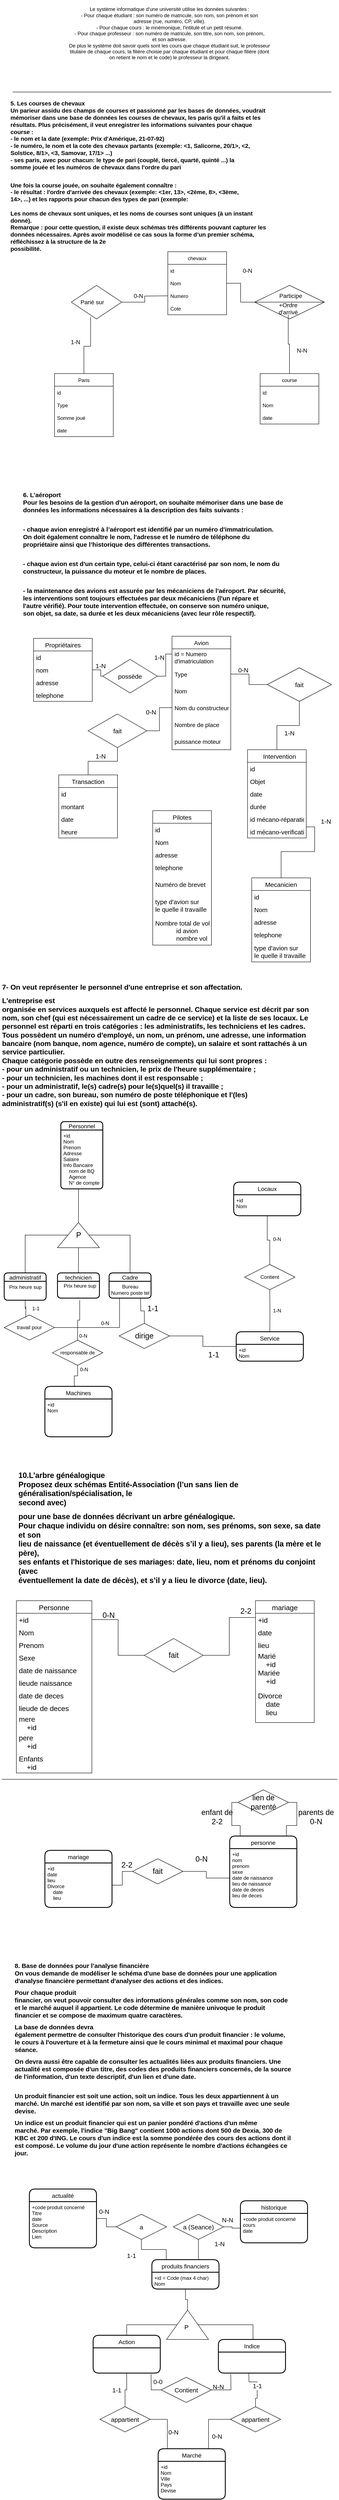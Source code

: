 <mxfile version="18.1.3" type="device"><diagram id="bn33_1yDvuRD7pXaT8FD" name="Page-1"><mxGraphModel dx="1597" dy="2167" grid="1" gridSize="10" guides="1" tooltips="1" connect="1" arrows="1" fold="1" page="1" pageScale="1" pageWidth="827" pageHeight="1169" math="0" shadow="0"><root><mxCell id="0"/><mxCell id="1" parent="0"/><mxCell id="uzcKXAjTxnfCkiEFGe7X-1" value="&#10;Le système informatique d'une université utilise les données suivantes :&#10;- Pour chaque étudiant : son numéro de matricule, son nom, son prénom et son&#10;adresse (rue, numéro, CP, ville).&#10;- Pour chaque cours : le mnémonique, l'intitulé et un petit résumé.&#10;- Pour chaque professeur : son numéro de matricule, son titre, son nom, son prénom,&#10;et son adresse.&#10;De plus le système doit savoir quels sont les cours que chaque étudiant suit, le professeur&#10;titulaire de chaque cours, la filière choisie par chaque étudiant et pour chaque filière (dont&#10;on retient le nom et le code) le professeur la dirigeant.&#10;&#10;&#10;" style="text;html=1;strokeColor=none;fillColor=none;align=center;verticalAlign=middle;whiteSpace=wrap;rounded=0;" vertex="1" parent="1"><mxGeometry x="147" y="-1060" width="534" height="30" as="geometry"/></mxCell><mxCell id="uzcKXAjTxnfCkiEFGe7X-2" value="" style="endArrow=none;html=1;rounded=0;" edge="1" parent="1"><mxGeometry width="50" height="50" relative="1" as="geometry"><mxPoint x="40" y="-920" as="sourcePoint"/><mxPoint x="800" y="-920" as="targetPoint"/></mxGeometry></mxCell><mxCell id="uzcKXAjTxnfCkiEFGe7X-5" value="course" style="swimlane;fontStyle=0;childLayout=stackLayout;horizontal=1;startSize=30;horizontalStack=0;resizeParent=1;resizeParentMax=0;resizeLast=0;collapsible=1;marginBottom=0;" vertex="1" parent="1"><mxGeometry x="630" y="-250" width="140" height="120" as="geometry"/></mxCell><mxCell id="uzcKXAjTxnfCkiEFGe7X-6" value="id" style="text;strokeColor=none;fillColor=none;align=left;verticalAlign=middle;spacingLeft=4;spacingRight=4;overflow=hidden;points=[[0,0.5],[1,0.5]];portConstraint=eastwest;rotatable=0;" vertex="1" parent="uzcKXAjTxnfCkiEFGe7X-5"><mxGeometry y="30" width="140" height="30" as="geometry"/></mxCell><mxCell id="uzcKXAjTxnfCkiEFGe7X-7" value="Nom" style="text;strokeColor=none;fillColor=none;align=left;verticalAlign=middle;spacingLeft=4;spacingRight=4;overflow=hidden;points=[[0,0.5],[1,0.5]];portConstraint=eastwest;rotatable=0;" vertex="1" parent="uzcKXAjTxnfCkiEFGe7X-5"><mxGeometry y="60" width="140" height="30" as="geometry"/></mxCell><mxCell id="uzcKXAjTxnfCkiEFGe7X-8" value="date" style="text;strokeColor=none;fillColor=none;align=left;verticalAlign=middle;spacingLeft=4;spacingRight=4;overflow=hidden;points=[[0,0.5],[1,0.5]];portConstraint=eastwest;rotatable=0;" vertex="1" parent="uzcKXAjTxnfCkiEFGe7X-5"><mxGeometry y="90" width="140" height="30" as="geometry"/></mxCell><mxCell id="uzcKXAjTxnfCkiEFGe7X-9" value="chevaux" style="swimlane;fontStyle=0;childLayout=stackLayout;horizontal=1;startSize=30;horizontalStack=0;resizeParent=1;resizeParentMax=0;resizeLast=0;collapsible=1;marginBottom=0;" vertex="1" parent="1"><mxGeometry x="410" y="-540" width="140" height="150" as="geometry"/></mxCell><mxCell id="uzcKXAjTxnfCkiEFGe7X-10" value="id" style="text;strokeColor=none;fillColor=none;align=left;verticalAlign=middle;spacingLeft=4;spacingRight=4;overflow=hidden;points=[[0,0.5],[1,0.5]];portConstraint=eastwest;rotatable=0;" vertex="1" parent="uzcKXAjTxnfCkiEFGe7X-9"><mxGeometry y="30" width="140" height="30" as="geometry"/></mxCell><mxCell id="uzcKXAjTxnfCkiEFGe7X-11" value="Nom" style="text;strokeColor=none;fillColor=none;align=left;verticalAlign=middle;spacingLeft=4;spacingRight=4;overflow=hidden;points=[[0,0.5],[1,0.5]];portConstraint=eastwest;rotatable=0;" vertex="1" parent="uzcKXAjTxnfCkiEFGe7X-9"><mxGeometry y="60" width="140" height="30" as="geometry"/></mxCell><mxCell id="uzcKXAjTxnfCkiEFGe7X-12" value="Numero" style="text;strokeColor=none;fillColor=none;align=left;verticalAlign=middle;spacingLeft=4;spacingRight=4;overflow=hidden;points=[[0,0.5],[1,0.5]];portConstraint=eastwest;rotatable=0;" vertex="1" parent="uzcKXAjTxnfCkiEFGe7X-9"><mxGeometry y="90" width="140" height="30" as="geometry"/></mxCell><mxCell id="uzcKXAjTxnfCkiEFGe7X-13" value="Cote" style="text;strokeColor=none;fillColor=none;align=left;verticalAlign=middle;spacingLeft=4;spacingRight=4;overflow=hidden;points=[[0,0.5],[1,0.5]];portConstraint=eastwest;rotatable=0;" vertex="1" parent="uzcKXAjTxnfCkiEFGe7X-9"><mxGeometry y="120" width="140" height="30" as="geometry"/></mxCell><mxCell id="uzcKXAjTxnfCkiEFGe7X-41" style="edgeStyle=orthogonalEdgeStyle;rounded=0;orthogonalLoop=1;jettySize=auto;html=1;entryX=0.383;entryY=0.938;entryDx=0;entryDy=0;entryPerimeter=0;fontSize=14;endArrow=none;endFill=0;" edge="1" parent="1" source="uzcKXAjTxnfCkiEFGe7X-15" target="uzcKXAjTxnfCkiEFGe7X-33"><mxGeometry relative="1" as="geometry"/></mxCell><mxCell id="uzcKXAjTxnfCkiEFGe7X-15" value="Paris" style="swimlane;fontStyle=0;childLayout=stackLayout;horizontal=1;startSize=30;horizontalStack=0;resizeParent=1;resizeParentMax=0;resizeLast=0;collapsible=1;marginBottom=0;" vertex="1" parent="1"><mxGeometry x="140" y="-250" width="140" height="150" as="geometry"/></mxCell><mxCell id="uzcKXAjTxnfCkiEFGe7X-16" value="id" style="text;strokeColor=none;fillColor=none;align=left;verticalAlign=middle;spacingLeft=4;spacingRight=4;overflow=hidden;points=[[0,0.5],[1,0.5]];portConstraint=eastwest;rotatable=0;" vertex="1" parent="uzcKXAjTxnfCkiEFGe7X-15"><mxGeometry y="30" width="140" height="30" as="geometry"/></mxCell><mxCell id="uzcKXAjTxnfCkiEFGe7X-31" value="Type" style="text;strokeColor=none;fillColor=none;align=left;verticalAlign=middle;spacingLeft=4;spacingRight=4;overflow=hidden;points=[[0,0.5],[1,0.5]];portConstraint=eastwest;rotatable=0;" vertex="1" parent="uzcKXAjTxnfCkiEFGe7X-15"><mxGeometry y="60" width="140" height="30" as="geometry"/></mxCell><mxCell id="uzcKXAjTxnfCkiEFGe7X-18" value="Somme joué" style="text;strokeColor=none;fillColor=none;align=left;verticalAlign=middle;spacingLeft=4;spacingRight=4;overflow=hidden;points=[[0,0.5],[1,0.5]];portConstraint=eastwest;rotatable=0;" vertex="1" parent="uzcKXAjTxnfCkiEFGe7X-15"><mxGeometry y="90" width="140" height="30" as="geometry"/></mxCell><mxCell id="uzcKXAjTxnfCkiEFGe7X-158" value="date" style="text;strokeColor=none;fillColor=none;align=left;verticalAlign=middle;spacingLeft=4;spacingRight=4;overflow=hidden;points=[[0,0.5],[1,0.5]];portConstraint=eastwest;rotatable=0;" vertex="1" parent="uzcKXAjTxnfCkiEFGe7X-15"><mxGeometry y="120" width="140" height="30" as="geometry"/></mxCell><mxCell id="uzcKXAjTxnfCkiEFGe7X-20" value="&lt;h1 style=&quot;font-size: 14px;&quot;&gt;&lt;font style=&quot;font-size: 14px;&quot;&gt;5. Les courses de chevaux&lt;br style=&quot;&quot;&gt;Un parieur assidu des champs de courses et passionné par les bases de données, voudrait&lt;br style=&quot;&quot;&gt;mémoriser dans une base de données les courses de chevaux, les paris qu'il a faits et les&lt;br style=&quot;&quot;&gt;résultats. Plus précisément, il veut enregistrer les informations suivantes pour chaque&lt;br style=&quot;&quot;&gt;course :&lt;br style=&quot;&quot;&gt;- le nom et la date (exemple: Prix d'Amérique, 21-07-92)&lt;br style=&quot;&quot;&gt;- le numéro, le nom et la cote des chevaux partants (exemple: &amp;lt;1, Salicorne, 20/1&amp;gt;, &amp;lt;2,&lt;br style=&quot;&quot;&gt;Solstice, 8/1&amp;gt;, &amp;lt;3, Samovar, 17/1&amp;gt; ...)&lt;br style=&quot;&quot;&gt;- ses paris, avec pour chacun: le type de pari (couplé, tiercé, quarté, quinté ...) la&lt;br style=&quot;&quot;&gt;somme jouée et les numéros de chevaux dans l'ordre du pari&amp;nbsp;&lt;br&gt;&lt;/font&gt;&lt;/h1&gt;&lt;div style=&quot;font-size: 14px;&quot;&gt;&lt;font style=&quot;font-size: 14px;&quot;&gt;&lt;b&gt;&lt;br&gt;&lt;/b&gt;&lt;/font&gt;&lt;/div&gt;&lt;div style=&quot;font-size: 14px;&quot;&gt;&lt;font style=&quot;font-size: 14px;&quot;&gt;&lt;b&gt;Une fois la course jouée, on souhaite également connaître :&lt;br/&gt;- le résultat : l'ordre d'arrivée des chevaux (exemple: &amp;lt;1er, 13&amp;gt;, &amp;lt;2ème, 8&amp;gt;, &amp;lt;3ème,&lt;br/&gt;14&amp;gt;, ...) et les rapports pour chacun des types de pari (exemple: &lt;/b&gt;&lt;/font&gt;&lt;/div&gt;&lt;div style=&quot;font-size: 14px;&quot;&gt;&lt;font style=&quot;font-size: 14px;&quot;&gt;&lt;b&gt;&lt;br&gt;&lt;/b&gt;&lt;/font&gt;&lt;/div&gt;&lt;div style=&quot;font-size: 14px;&quot;&gt;&lt;font style=&quot;font-size: 14px;&quot;&gt;&lt;b&gt;Les noms de chevaux sont uniques, et les noms de courses sont uniques (à un instant&lt;br/&gt;donné).&lt;br/&gt;Remarque : pour cette question, il existe deux schémas très différents pouvant capturer les&lt;br/&gt;données nécessaires. Après avoir modélisé ce cas sous la forme d’un premier schéma,&lt;br/&gt;réfléchissez à la structure de la 2e&lt;br/&gt;possibilité.&lt;/b&gt;&lt;/font&gt;&lt;br&gt;&lt;/div&gt;" style="text;html=1;strokeColor=none;fillColor=none;spacing=5;spacingTop=-20;whiteSpace=wrap;overflow=hidden;rounded=0;" vertex="1" parent="1"><mxGeometry x="30" y="-900" width="730" height="370" as="geometry"/></mxCell><mxCell id="uzcKXAjTxnfCkiEFGe7X-44" style="edgeStyle=orthogonalEdgeStyle;rounded=0;orthogonalLoop=1;jettySize=auto;html=1;entryX=1;entryY=0.5;entryDx=0;entryDy=0;fontSize=14;endArrow=none;endFill=0;" edge="1" parent="1" source="uzcKXAjTxnfCkiEFGe7X-22" target="uzcKXAjTxnfCkiEFGe7X-11"><mxGeometry relative="1" as="geometry"/></mxCell><mxCell id="uzcKXAjTxnfCkiEFGe7X-22" value="" style="rhombus;whiteSpace=wrap;html=1;fontSize=14;" vertex="1" parent="1"><mxGeometry x="617" y="-460" width="166" height="80" as="geometry"/></mxCell><mxCell id="uzcKXAjTxnfCkiEFGe7X-23" value="Participe" style="text;html=1;strokeColor=none;fillColor=none;align=center;verticalAlign=middle;whiteSpace=wrap;rounded=0;fontSize=14;" vertex="1" parent="1"><mxGeometry x="673" y="-450" width="60" height="30" as="geometry"/></mxCell><mxCell id="uzcKXAjTxnfCkiEFGe7X-45" style="edgeStyle=orthogonalEdgeStyle;rounded=0;orthogonalLoop=1;jettySize=auto;html=1;entryX=0.5;entryY=0;entryDx=0;entryDy=0;fontSize=14;endArrow=none;endFill=0;" edge="1" parent="1" source="uzcKXAjTxnfCkiEFGe7X-24" target="uzcKXAjTxnfCkiEFGe7X-5"><mxGeometry relative="1" as="geometry"/></mxCell><mxCell id="uzcKXAjTxnfCkiEFGe7X-24" value="+Ordre d'arrivé" style="text;html=1;strokeColor=none;fillColor=none;align=center;verticalAlign=middle;whiteSpace=wrap;rounded=0;fontSize=14;" vertex="1" parent="1"><mxGeometry x="667" y="-420" width="60" height="30" as="geometry"/></mxCell><mxCell id="uzcKXAjTxnfCkiEFGe7X-25" value="" style="endArrow=none;html=1;rounded=0;fontSize=14;entryX=1;entryY=0.5;entryDx=0;entryDy=0;exitX=0;exitY=0.5;exitDx=0;exitDy=0;" edge="1" parent="1" source="uzcKXAjTxnfCkiEFGe7X-22" target="uzcKXAjTxnfCkiEFGe7X-22"><mxGeometry width="50" height="50" relative="1" as="geometry"><mxPoint x="533" y="-360" as="sourcePoint"/><mxPoint x="583" y="-410" as="targetPoint"/><Array as="points"><mxPoint x="653" y="-420"/></Array></mxGeometry></mxCell><mxCell id="uzcKXAjTxnfCkiEFGe7X-28" value="0-N" style="text;html=1;strokeColor=none;fillColor=none;align=center;verticalAlign=middle;whiteSpace=wrap;rounded=0;fontSize=14;" vertex="1" parent="1"><mxGeometry x="570" y="-510" width="60" height="30" as="geometry"/></mxCell><mxCell id="uzcKXAjTxnfCkiEFGe7X-29" value="N-N" style="text;html=1;strokeColor=none;fillColor=none;align=center;verticalAlign=middle;whiteSpace=wrap;rounded=0;fontSize=14;" vertex="1" parent="1"><mxGeometry x="700" y="-320" width="60" height="30" as="geometry"/></mxCell><mxCell id="uzcKXAjTxnfCkiEFGe7X-42" style="edgeStyle=orthogonalEdgeStyle;rounded=0;orthogonalLoop=1;jettySize=auto;html=1;fontSize=14;endArrow=none;endFill=0;" edge="1" parent="1" source="uzcKXAjTxnfCkiEFGe7X-33"><mxGeometry relative="1" as="geometry"><mxPoint x="410" y="-435" as="targetPoint"/></mxGeometry></mxCell><mxCell id="uzcKXAjTxnfCkiEFGe7X-33" value="" style="rhombus;whiteSpace=wrap;html=1;fontSize=14;" vertex="1" parent="1"><mxGeometry x="180" y="-460" width="120" height="80" as="geometry"/></mxCell><mxCell id="uzcKXAjTxnfCkiEFGe7X-34" value="Parié sur" style="text;html=1;strokeColor=none;fillColor=none;align=center;verticalAlign=middle;whiteSpace=wrap;rounded=0;fontSize=14;" vertex="1" parent="1"><mxGeometry x="200" y="-435" width="60" height="30" as="geometry"/></mxCell><mxCell id="uzcKXAjTxnfCkiEFGe7X-36" value="1-N" style="text;html=1;strokeColor=none;fillColor=none;align=center;verticalAlign=middle;whiteSpace=wrap;rounded=0;fontSize=14;" vertex="1" parent="1"><mxGeometry x="160" y="-340" width="60" height="30" as="geometry"/></mxCell><mxCell id="uzcKXAjTxnfCkiEFGe7X-39" value="0-N" style="text;html=1;strokeColor=none;fillColor=none;align=center;verticalAlign=middle;whiteSpace=wrap;rounded=0;fontSize=14;" vertex="1" parent="1"><mxGeometry x="310" y="-450" width="60" height="30" as="geometry"/></mxCell><mxCell id="uzcKXAjTxnfCkiEFGe7X-47" value="Avion" style="swimlane;fontStyle=0;childLayout=stackLayout;horizontal=1;startSize=30;horizontalStack=0;resizeParent=1;resizeParentMax=0;resizeLast=0;collapsible=1;marginBottom=0;fontSize=14;" vertex="1" parent="1"><mxGeometry x="420" y="375" width="140" height="270" as="geometry"/></mxCell><mxCell id="uzcKXAjTxnfCkiEFGe7X-48" value="id = Numero &#10;d'imatriculation" style="text;strokeColor=none;fillColor=none;align=left;verticalAlign=middle;spacingLeft=4;spacingRight=4;overflow=hidden;points=[[0,0.5],[1,0.5]];portConstraint=eastwest;rotatable=0;fontSize=14;" vertex="1" parent="uzcKXAjTxnfCkiEFGe7X-47"><mxGeometry y="30" width="140" height="40" as="geometry"/></mxCell><mxCell id="uzcKXAjTxnfCkiEFGe7X-62" value="Type" style="text;strokeColor=none;fillColor=none;align=left;verticalAlign=middle;spacingLeft=4;spacingRight=4;overflow=hidden;points=[[0,0.5],[1,0.5]];portConstraint=eastwest;rotatable=0;fontSize=14;" vertex="1" parent="uzcKXAjTxnfCkiEFGe7X-47"><mxGeometry y="70" width="140" height="40" as="geometry"/></mxCell><mxCell id="uzcKXAjTxnfCkiEFGe7X-63" value="Nom" style="text;strokeColor=none;fillColor=none;align=left;verticalAlign=middle;spacingLeft=4;spacingRight=4;overflow=hidden;points=[[0,0.5],[1,0.5]];portConstraint=eastwest;rotatable=0;fontSize=14;" vertex="1" parent="uzcKXAjTxnfCkiEFGe7X-47"><mxGeometry y="110" width="140" height="40" as="geometry"/></mxCell><mxCell id="uzcKXAjTxnfCkiEFGe7X-64" value="Nom du constructeur" style="text;strokeColor=none;fillColor=none;align=left;verticalAlign=middle;spacingLeft=4;spacingRight=4;overflow=hidden;points=[[0,0.5],[1,0.5]];portConstraint=eastwest;rotatable=0;fontSize=14;" vertex="1" parent="uzcKXAjTxnfCkiEFGe7X-47"><mxGeometry y="150" width="140" height="40" as="geometry"/></mxCell><mxCell id="uzcKXAjTxnfCkiEFGe7X-65" value="Nombre de place" style="text;strokeColor=none;fillColor=none;align=left;verticalAlign=middle;spacingLeft=4;spacingRight=4;overflow=hidden;points=[[0,0.5],[1,0.5]];portConstraint=eastwest;rotatable=0;fontSize=14;" vertex="1" parent="uzcKXAjTxnfCkiEFGe7X-47"><mxGeometry y="190" width="140" height="40" as="geometry"/></mxCell><mxCell id="uzcKXAjTxnfCkiEFGe7X-66" value="puissance moteur" style="text;strokeColor=none;fillColor=none;align=left;verticalAlign=middle;spacingLeft=4;spacingRight=4;overflow=hidden;points=[[0,0.5],[1,0.5]];portConstraint=eastwest;rotatable=0;fontSize=14;" vertex="1" parent="uzcKXAjTxnfCkiEFGe7X-47"><mxGeometry y="230" width="140" height="40" as="geometry"/></mxCell><mxCell id="uzcKXAjTxnfCkiEFGe7X-51" value="&lt;h1 style=&quot;font-size: 15px;&quot;&gt;6. L’aéroport&lt;br&gt;Pour les besoins de la gestion d'un aéroport, on souhaite mémoriser dans une base de&lt;br&gt;données les informations nécessaires à la description des faits suivants :&lt;/h1&gt;&lt;h1 style=&quot;font-size: 15px;&quot;&gt;&lt;br&gt;- chaque avion enregistré à l’aéroport est identifié par un numéro d'immatriculation.&lt;br&gt;On doit également connaître le nom, l'adresse et le numéro de téléphone du&lt;br&gt;propriétaire ainsi que l’historique des différentes transactions.&lt;/h1&gt;&lt;h1 style=&quot;font-size: 15px;&quot;&gt;&lt;br&gt;- chaque avion est d'un certain type, celui-ci étant caractérisé par son nom, le nom du&lt;br&gt;constructeur, la puissance du moteur et le nombre de places.&lt;/h1&gt;&lt;h1 style=&quot;font-size: 15px;&quot;&gt;&lt;br&gt;- la maintenance des avions est assurée par les mécaniciens de l'aéroport. Par sécurité,&lt;br&gt;les interventions sont toujours effectuées par deux mécaniciens (l'un répare et&lt;br&gt;l'autre vérifié). Pour toute intervention effectuée, on conserve son numéro unique,&lt;br&gt;son objet, sa date, sa durée et les deux mécaniciens (avec leur rôle respectif).&lt;/h1&gt;&lt;h1 style=&quot;font-size: 15px;&quot;&gt;&lt;br&gt;- pour chaque mécanicien on connaît son nom, son adresse, son numéro de téléphone&lt;br&gt;et les types d'avion sur lesquels il est habilité à intervenir.&lt;br&gt;- un certain nombre de pilotes sont enregistrés auprès de l'aéroport. Pour chaque&lt;br&gt;pilote on connaît son nom, son adresse, son numéro de téléphone, son numéro de&lt;br&gt;brevet de pilote et les types d'avion qu'il est habilité à piloter avec le nombre total de&lt;br&gt;vols qu'il a effectué sur chacun de ces types d’avion.&lt;br&gt;&lt;/h1&gt;" style="text;html=1;strokeColor=none;fillColor=none;spacing=5;spacingTop=-20;whiteSpace=wrap;overflow=hidden;rounded=0;fontSize=14;" vertex="1" parent="1"><mxGeometry x="60" y="30" width="700" height="320" as="geometry"/></mxCell><mxCell id="uzcKXAjTxnfCkiEFGe7X-84" style="edgeStyle=orthogonalEdgeStyle;rounded=0;orthogonalLoop=1;jettySize=auto;html=1;fontSize=15;endArrow=none;endFill=0;" edge="1" parent="1" source="uzcKXAjTxnfCkiEFGe7X-53" target="uzcKXAjTxnfCkiEFGe7X-83"><mxGeometry relative="1" as="geometry"/></mxCell><mxCell id="uzcKXAjTxnfCkiEFGe7X-53" value="Propriétaires" style="swimlane;fontStyle=0;childLayout=stackLayout;horizontal=1;startSize=30;horizontalStack=0;resizeParent=1;resizeParentMax=0;resizeLast=0;collapsible=1;marginBottom=0;fontSize=15;" vertex="1" parent="1"><mxGeometry x="90" y="380" width="140" height="150" as="geometry"/></mxCell><mxCell id="uzcKXAjTxnfCkiEFGe7X-54" value="id" style="text;strokeColor=none;fillColor=none;align=left;verticalAlign=middle;spacingLeft=4;spacingRight=4;overflow=hidden;points=[[0,0.5],[1,0.5]];portConstraint=eastwest;rotatable=0;fontSize=15;" vertex="1" parent="uzcKXAjTxnfCkiEFGe7X-53"><mxGeometry y="30" width="140" height="30" as="geometry"/></mxCell><mxCell id="uzcKXAjTxnfCkiEFGe7X-55" value="nom" style="text;strokeColor=none;fillColor=none;align=left;verticalAlign=middle;spacingLeft=4;spacingRight=4;overflow=hidden;points=[[0,0.5],[1,0.5]];portConstraint=eastwest;rotatable=0;fontSize=15;" vertex="1" parent="uzcKXAjTxnfCkiEFGe7X-53"><mxGeometry y="60" width="140" height="30" as="geometry"/></mxCell><mxCell id="uzcKXAjTxnfCkiEFGe7X-56" value="adresse" style="text;strokeColor=none;fillColor=none;align=left;verticalAlign=middle;spacingLeft=4;spacingRight=4;overflow=hidden;points=[[0,0.5],[1,0.5]];portConstraint=eastwest;rotatable=0;fontSize=15;" vertex="1" parent="uzcKXAjTxnfCkiEFGe7X-53"><mxGeometry y="90" width="140" height="30" as="geometry"/></mxCell><mxCell id="uzcKXAjTxnfCkiEFGe7X-57" value="telephone" style="text;strokeColor=none;fillColor=none;align=left;verticalAlign=middle;spacingLeft=4;spacingRight=4;overflow=hidden;points=[[0,0.5],[1,0.5]];portConstraint=eastwest;rotatable=0;fontSize=15;" vertex="1" parent="uzcKXAjTxnfCkiEFGe7X-53"><mxGeometry y="120" width="140" height="30" as="geometry"/></mxCell><mxCell id="uzcKXAjTxnfCkiEFGe7X-102" style="edgeStyle=orthogonalEdgeStyle;rounded=0;orthogonalLoop=1;jettySize=auto;html=1;fontSize=15;endArrow=none;endFill=0;" edge="1" parent="1" source="uzcKXAjTxnfCkiEFGe7X-58" target="uzcKXAjTxnfCkiEFGe7X-101"><mxGeometry relative="1" as="geometry"/></mxCell><mxCell id="uzcKXAjTxnfCkiEFGe7X-58" value="Transaction" style="swimlane;fontStyle=0;childLayout=stackLayout;horizontal=1;startSize=30;horizontalStack=0;resizeParent=1;resizeParentMax=0;resizeLast=0;collapsible=1;marginBottom=0;fontSize=15;" vertex="1" parent="1"><mxGeometry x="150" y="705" width="140" height="150" as="geometry"/></mxCell><mxCell id="uzcKXAjTxnfCkiEFGe7X-59" value="id" style="text;strokeColor=none;fillColor=none;align=left;verticalAlign=middle;spacingLeft=4;spacingRight=4;overflow=hidden;points=[[0,0.5],[1,0.5]];portConstraint=eastwest;rotatable=0;fontSize=15;" vertex="1" parent="uzcKXAjTxnfCkiEFGe7X-58"><mxGeometry y="30" width="140" height="30" as="geometry"/></mxCell><mxCell id="uzcKXAjTxnfCkiEFGe7X-73" value="montant" style="text;strokeColor=none;fillColor=none;align=left;verticalAlign=middle;spacingLeft=4;spacingRight=4;overflow=hidden;points=[[0,0.5],[1,0.5]];portConstraint=eastwest;rotatable=0;fontSize=15;" vertex="1" parent="uzcKXAjTxnfCkiEFGe7X-58"><mxGeometry y="60" width="140" height="30" as="geometry"/></mxCell><mxCell id="uzcKXAjTxnfCkiEFGe7X-74" value="date" style="text;strokeColor=none;fillColor=none;align=left;verticalAlign=middle;spacingLeft=4;spacingRight=4;overflow=hidden;points=[[0,0.5],[1,0.5]];portConstraint=eastwest;rotatable=0;fontSize=15;" vertex="1" parent="uzcKXAjTxnfCkiEFGe7X-58"><mxGeometry y="90" width="140" height="30" as="geometry"/></mxCell><mxCell id="uzcKXAjTxnfCkiEFGe7X-75" value="heure" style="text;strokeColor=none;fillColor=none;align=left;verticalAlign=middle;spacingLeft=4;spacingRight=4;overflow=hidden;points=[[0,0.5],[1,0.5]];portConstraint=eastwest;rotatable=0;fontSize=15;" vertex="1" parent="uzcKXAjTxnfCkiEFGe7X-58"><mxGeometry y="120" width="140" height="30" as="geometry"/></mxCell><mxCell id="uzcKXAjTxnfCkiEFGe7X-93" style="edgeStyle=orthogonalEdgeStyle;rounded=0;orthogonalLoop=1;jettySize=auto;html=1;fontSize=15;endArrow=none;endFill=0;" edge="1" parent="1" source="uzcKXAjTxnfCkiEFGe7X-67" target="uzcKXAjTxnfCkiEFGe7X-92"><mxGeometry relative="1" as="geometry"/></mxCell><mxCell id="uzcKXAjTxnfCkiEFGe7X-67" value="   Intervention" style="swimlane;fontStyle=0;childLayout=stackLayout;horizontal=1;startSize=30;horizontalStack=0;resizeParent=1;resizeParentMax=0;resizeLast=0;collapsible=1;marginBottom=0;fontSize=15;" vertex="1" parent="1"><mxGeometry x="600" y="645" width="140" height="210" as="geometry"/></mxCell><mxCell id="uzcKXAjTxnfCkiEFGe7X-68" value="id" style="text;strokeColor=none;fillColor=none;align=left;verticalAlign=middle;spacingLeft=4;spacingRight=4;overflow=hidden;points=[[0,0.5],[1,0.5]];portConstraint=eastwest;rotatable=0;fontSize=15;" vertex="1" parent="uzcKXAjTxnfCkiEFGe7X-67"><mxGeometry y="30" width="140" height="30" as="geometry"/></mxCell><mxCell id="uzcKXAjTxnfCkiEFGe7X-69" value="Objet" style="text;strokeColor=none;fillColor=none;align=left;verticalAlign=middle;spacingLeft=4;spacingRight=4;overflow=hidden;points=[[0,0.5],[1,0.5]];portConstraint=eastwest;rotatable=0;fontSize=15;" vertex="1" parent="uzcKXAjTxnfCkiEFGe7X-67"><mxGeometry y="60" width="140" height="30" as="geometry"/></mxCell><mxCell id="uzcKXAjTxnfCkiEFGe7X-70" value="date" style="text;strokeColor=none;fillColor=none;align=left;verticalAlign=middle;spacingLeft=4;spacingRight=4;overflow=hidden;points=[[0,0.5],[1,0.5]];portConstraint=eastwest;rotatable=0;fontSize=15;" vertex="1" parent="uzcKXAjTxnfCkiEFGe7X-67"><mxGeometry y="90" width="140" height="30" as="geometry"/></mxCell><mxCell id="uzcKXAjTxnfCkiEFGe7X-71" value="durée" style="text;strokeColor=none;fillColor=none;align=left;verticalAlign=middle;spacingLeft=4;spacingRight=4;overflow=hidden;points=[[0,0.5],[1,0.5]];portConstraint=eastwest;rotatable=0;fontSize=15;" vertex="1" parent="uzcKXAjTxnfCkiEFGe7X-67"><mxGeometry y="120" width="140" height="30" as="geometry"/></mxCell><mxCell id="uzcKXAjTxnfCkiEFGe7X-72" value="id mécano-réparation" style="text;strokeColor=none;fillColor=none;align=left;verticalAlign=middle;spacingLeft=4;spacingRight=4;overflow=hidden;points=[[0,0.5],[1,0.5]];portConstraint=eastwest;rotatable=0;fontSize=15;" vertex="1" parent="uzcKXAjTxnfCkiEFGe7X-67"><mxGeometry y="150" width="140" height="30" as="geometry"/></mxCell><mxCell id="uzcKXAjTxnfCkiEFGe7X-76" value="id mécano-verification" style="text;strokeColor=none;fillColor=none;align=left;verticalAlign=middle;spacingLeft=4;spacingRight=4;overflow=hidden;points=[[0,0.5],[1,0.5]];portConstraint=eastwest;rotatable=0;fontSize=15;" vertex="1" parent="uzcKXAjTxnfCkiEFGe7X-67"><mxGeometry y="180" width="140" height="30" as="geometry"/></mxCell><mxCell id="uzcKXAjTxnfCkiEFGe7X-96" style="edgeStyle=orthogonalEdgeStyle;rounded=0;orthogonalLoop=1;jettySize=auto;html=1;entryX=1;entryY=1.12;entryDx=0;entryDy=0;entryPerimeter=0;fontSize=15;endArrow=none;endFill=0;" edge="1" parent="1" source="uzcKXAjTxnfCkiEFGe7X-77" target="uzcKXAjTxnfCkiEFGe7X-72"><mxGeometry relative="1" as="geometry"/></mxCell><mxCell id="uzcKXAjTxnfCkiEFGe7X-77" value="Mecanicien" style="swimlane;fontStyle=0;childLayout=stackLayout;horizontal=1;startSize=30;horizontalStack=0;resizeParent=1;resizeParentMax=0;resizeLast=0;collapsible=1;marginBottom=0;fontSize=15;" vertex="1" parent="1"><mxGeometry x="610" y="950" width="140" height="200" as="geometry"/></mxCell><mxCell id="uzcKXAjTxnfCkiEFGe7X-78" value="id" style="text;strokeColor=none;fillColor=none;align=left;verticalAlign=middle;spacingLeft=4;spacingRight=4;overflow=hidden;points=[[0,0.5],[1,0.5]];portConstraint=eastwest;rotatable=0;fontSize=15;" vertex="1" parent="uzcKXAjTxnfCkiEFGe7X-77"><mxGeometry y="30" width="140" height="30" as="geometry"/></mxCell><mxCell id="uzcKXAjTxnfCkiEFGe7X-79" value="Nom" style="text;strokeColor=none;fillColor=none;align=left;verticalAlign=middle;spacingLeft=4;spacingRight=4;overflow=hidden;points=[[0,0.5],[1,0.5]];portConstraint=eastwest;rotatable=0;fontSize=15;" vertex="1" parent="uzcKXAjTxnfCkiEFGe7X-77"><mxGeometry y="60" width="140" height="30" as="geometry"/></mxCell><mxCell id="uzcKXAjTxnfCkiEFGe7X-105" value="adresse" style="text;strokeColor=none;fillColor=none;align=left;verticalAlign=middle;spacingLeft=4;spacingRight=4;overflow=hidden;points=[[0,0.5],[1,0.5]];portConstraint=eastwest;rotatable=0;fontSize=15;" vertex="1" parent="uzcKXAjTxnfCkiEFGe7X-77"><mxGeometry y="90" width="140" height="30" as="geometry"/></mxCell><mxCell id="uzcKXAjTxnfCkiEFGe7X-80" value="telephone" style="text;strokeColor=none;fillColor=none;align=left;verticalAlign=middle;spacingLeft=4;spacingRight=4;overflow=hidden;points=[[0,0.5],[1,0.5]];portConstraint=eastwest;rotatable=0;fontSize=15;" vertex="1" parent="uzcKXAjTxnfCkiEFGe7X-77"><mxGeometry y="120" width="140" height="30" as="geometry"/></mxCell><mxCell id="uzcKXAjTxnfCkiEFGe7X-106" value="type d'avion sur &#10;le quelle il travaille" style="text;strokeColor=none;fillColor=none;align=left;verticalAlign=middle;spacingLeft=4;spacingRight=4;overflow=hidden;points=[[0,0.5],[1,0.5]];portConstraint=eastwest;rotatable=0;fontSize=15;" vertex="1" parent="uzcKXAjTxnfCkiEFGe7X-77"><mxGeometry y="150" width="140" height="50" as="geometry"/></mxCell><mxCell id="uzcKXAjTxnfCkiEFGe7X-86" style="edgeStyle=orthogonalEdgeStyle;rounded=0;orthogonalLoop=1;jettySize=auto;html=1;entryX=0;entryY=0.31;entryDx=0;entryDy=0;entryPerimeter=0;fontSize=15;endArrow=none;endFill=0;" edge="1" parent="1" source="uzcKXAjTxnfCkiEFGe7X-83" target="uzcKXAjTxnfCkiEFGe7X-48"><mxGeometry relative="1" as="geometry"/></mxCell><mxCell id="uzcKXAjTxnfCkiEFGe7X-83" value="possède" style="rhombus;whiteSpace=wrap;html=1;fontSize=15;" vertex="1" parent="1"><mxGeometry x="255" y="430" width="130" height="80" as="geometry"/></mxCell><mxCell id="uzcKXAjTxnfCkiEFGe7X-88" value="1-N" style="text;html=1;strokeColor=none;fillColor=none;align=center;verticalAlign=middle;whiteSpace=wrap;rounded=0;fontSize=15;" vertex="1" parent="1"><mxGeometry x="220" y="430" width="60" height="30" as="geometry"/></mxCell><mxCell id="uzcKXAjTxnfCkiEFGe7X-89" value="1-N" style="text;html=1;strokeColor=none;fillColor=none;align=center;verticalAlign=middle;whiteSpace=wrap;rounded=0;fontSize=15;" vertex="1" parent="1"><mxGeometry x="360" y="410" width="60" height="30" as="geometry"/></mxCell><mxCell id="uzcKXAjTxnfCkiEFGe7X-91" value="1-N" style="text;html=1;strokeColor=none;fillColor=none;align=center;verticalAlign=middle;whiteSpace=wrap;rounded=0;fontSize=15;" vertex="1" parent="1"><mxGeometry x="670" y="590" width="60" height="30" as="geometry"/></mxCell><mxCell id="uzcKXAjTxnfCkiEFGe7X-92" value="fait" style="rhombus;whiteSpace=wrap;html=1;fontSize=15;" vertex="1" parent="1"><mxGeometry x="647" y="450" width="153" height="80" as="geometry"/></mxCell><mxCell id="uzcKXAjTxnfCkiEFGe7X-94" style="edgeStyle=orthogonalEdgeStyle;rounded=0;orthogonalLoop=1;jettySize=auto;html=1;fontSize=15;endArrow=none;endFill=0;" edge="1" parent="1" source="uzcKXAjTxnfCkiEFGe7X-62" target="uzcKXAjTxnfCkiEFGe7X-92"><mxGeometry relative="1" as="geometry"/></mxCell><mxCell id="uzcKXAjTxnfCkiEFGe7X-95" value="0-N" style="text;html=1;strokeColor=none;fillColor=none;align=center;verticalAlign=middle;whiteSpace=wrap;rounded=0;fontSize=15;" vertex="1" parent="1"><mxGeometry x="560" y="440" width="60" height="30" as="geometry"/></mxCell><mxCell id="uzcKXAjTxnfCkiEFGe7X-97" value="1-N" style="text;html=1;strokeColor=none;fillColor=none;align=center;verticalAlign=middle;whiteSpace=wrap;rounded=0;fontSize=15;" vertex="1" parent="1"><mxGeometry x="757" y="800" width="60" height="30" as="geometry"/></mxCell><mxCell id="uzcKXAjTxnfCkiEFGe7X-99" value="1-N" style="text;html=1;strokeColor=none;fillColor=none;align=center;verticalAlign=middle;whiteSpace=wrap;rounded=0;fontSize=15;" vertex="1" parent="1"><mxGeometry x="220" y="645" width="60" height="30" as="geometry"/></mxCell><mxCell id="uzcKXAjTxnfCkiEFGe7X-103" style="edgeStyle=orthogonalEdgeStyle;rounded=0;orthogonalLoop=1;jettySize=auto;html=1;fontSize=15;endArrow=none;endFill=0;" edge="1" parent="1" source="uzcKXAjTxnfCkiEFGe7X-101" target="uzcKXAjTxnfCkiEFGe7X-64"><mxGeometry relative="1" as="geometry"/></mxCell><mxCell id="uzcKXAjTxnfCkiEFGe7X-101" value="fait" style="rhombus;whiteSpace=wrap;html=1;fontSize=15;" vertex="1" parent="1"><mxGeometry x="220" y="560" width="140" height="80" as="geometry"/></mxCell><mxCell id="uzcKXAjTxnfCkiEFGe7X-104" value="0-N" style="text;html=1;strokeColor=none;fillColor=none;align=center;verticalAlign=middle;whiteSpace=wrap;rounded=0;fontSize=15;" vertex="1" parent="1"><mxGeometry x="340" y="540" width="60" height="30" as="geometry"/></mxCell><mxCell id="uzcKXAjTxnfCkiEFGe7X-112" value="Pilotes" style="swimlane;fontStyle=0;childLayout=stackLayout;horizontal=1;startSize=30;horizontalStack=0;resizeParent=1;resizeParentMax=0;resizeLast=0;collapsible=1;marginBottom=0;fontSize=15;" vertex="1" parent="1"><mxGeometry x="374" y="790" width="140" height="320" as="geometry"/></mxCell><mxCell id="uzcKXAjTxnfCkiEFGe7X-113" value="id" style="text;strokeColor=none;fillColor=none;align=left;verticalAlign=middle;spacingLeft=4;spacingRight=4;overflow=hidden;points=[[0,0.5],[1,0.5]];portConstraint=eastwest;rotatable=0;fontSize=15;" vertex="1" parent="uzcKXAjTxnfCkiEFGe7X-112"><mxGeometry y="30" width="140" height="30" as="geometry"/></mxCell><mxCell id="uzcKXAjTxnfCkiEFGe7X-114" value="Nom" style="text;strokeColor=none;fillColor=none;align=left;verticalAlign=middle;spacingLeft=4;spacingRight=4;overflow=hidden;points=[[0,0.5],[1,0.5]];portConstraint=eastwest;rotatable=0;fontSize=15;" vertex="1" parent="uzcKXAjTxnfCkiEFGe7X-112"><mxGeometry y="60" width="140" height="30" as="geometry"/></mxCell><mxCell id="uzcKXAjTxnfCkiEFGe7X-115" value="adresse" style="text;strokeColor=none;fillColor=none;align=left;verticalAlign=middle;spacingLeft=4;spacingRight=4;overflow=hidden;points=[[0,0.5],[1,0.5]];portConstraint=eastwest;rotatable=0;fontSize=15;" vertex="1" parent="uzcKXAjTxnfCkiEFGe7X-112"><mxGeometry y="90" width="140" height="30" as="geometry"/></mxCell><mxCell id="uzcKXAjTxnfCkiEFGe7X-116" value="telephone" style="text;strokeColor=none;fillColor=none;align=left;verticalAlign=middle;spacingLeft=4;spacingRight=4;overflow=hidden;points=[[0,0.5],[1,0.5]];portConstraint=eastwest;rotatable=0;fontSize=15;" vertex="1" parent="uzcKXAjTxnfCkiEFGe7X-112"><mxGeometry y="120" width="140" height="30" as="geometry"/></mxCell><mxCell id="uzcKXAjTxnfCkiEFGe7X-117" value="Numéro de brevet" style="text;strokeColor=none;fillColor=none;align=left;verticalAlign=middle;spacingLeft=4;spacingRight=4;overflow=hidden;points=[[0,0.5],[1,0.5]];portConstraint=eastwest;rotatable=0;fontSize=15;" vertex="1" parent="uzcKXAjTxnfCkiEFGe7X-112"><mxGeometry y="150" width="140" height="50" as="geometry"/></mxCell><mxCell id="uzcKXAjTxnfCkiEFGe7X-118" value="type d'avion sur &#10;le quelle il travaille" style="text;strokeColor=none;fillColor=none;align=left;verticalAlign=middle;spacingLeft=4;spacingRight=4;overflow=hidden;points=[[0,0.5],[1,0.5]];portConstraint=eastwest;rotatable=0;fontSize=15;" vertex="1" parent="uzcKXAjTxnfCkiEFGe7X-112"><mxGeometry y="200" width="140" height="50" as="geometry"/></mxCell><mxCell id="uzcKXAjTxnfCkiEFGe7X-119" value="Nombre total de vol&#10;            id avion&#10;            nombre vol" style="text;strokeColor=none;fillColor=none;align=left;verticalAlign=middle;spacingLeft=4;spacingRight=4;overflow=hidden;points=[[0,0.5],[1,0.5]];portConstraint=eastwest;rotatable=0;fontSize=15;" vertex="1" parent="uzcKXAjTxnfCkiEFGe7X-112"><mxGeometry y="250" width="140" height="70" as="geometry"/></mxCell><mxCell id="uzcKXAjTxnfCkiEFGe7X-122" value="&lt;h1 style=&quot;font-size: 17px;&quot;&gt;7- On veut représenter le personnel d'une entreprise et son affectation.&amp;nbsp;&lt;/h1&gt;&lt;h1 style=&quot;font-size: 17px;&quot;&gt;L'entreprise est&lt;br style=&quot;&quot;&gt;organisée en services auxquels est affecté le personnel. Chaque service est décrit par son&lt;br style=&quot;&quot;&gt;nom, son chef (qui est nécessairement un cadre de ce service) et la liste de ses locaux. Le&lt;br style=&quot;&quot;&gt;personnel est réparti en trois catégories : les administratifs, les techniciens et les cadres.&lt;br style=&quot;&quot;&gt;Tous possèdent un numéro d'employé, un nom, un prénom, une adresse, une information&lt;br style=&quot;&quot;&gt;bancaire (nom banque, nom agence, numéro de compte), un salaire et sont rattachés à un&lt;br style=&quot;&quot;&gt;service particulier.&lt;br style=&quot;&quot;&gt;Chaque catégorie possède en outre des renseignements qui lui sont propres :&lt;br style=&quot;&quot;&gt;- pour un administratif ou un technicien, le prix de l'heure supplémentaire ;&lt;br style=&quot;&quot;&gt;- pour un technicien, les machines dont il est responsable ;&lt;br style=&quot;&quot;&gt;- pour un administratif, le(s) cadre(s) pour le(s)quel(s) il travaille ;&lt;br style=&quot;&quot;&gt;- pour un cadre, son bureau, son numéro de poste téléphonique et l'(les)&lt;br style=&quot;&quot;&gt;administratif(s) (s'il en existe) qui lui est (sont) attaché(s).&lt;br&gt;&lt;/h1&gt;&lt;div&gt;&lt;br&gt;&lt;/div&gt;&lt;div&gt;&lt;br&gt;&lt;/div&gt;" style="text;html=1;strokeColor=none;fillColor=none;spacing=5;spacingTop=-20;whiteSpace=wrap;overflow=hidden;rounded=0;fontSize=15;" vertex="1" parent="1"><mxGeometry x="10" y="1200" width="770" height="330" as="geometry"/></mxCell><mxCell id="uzcKXAjTxnfCkiEFGe7X-124" value="Personne" style="swimlane;fontStyle=0;childLayout=stackLayout;horizontal=1;startSize=30;horizontalStack=0;resizeParent=1;resizeParentMax=0;resizeLast=0;collapsible=1;marginBottom=0;fontSize=17;" vertex="1" parent="1"><mxGeometry x="49" y="2670" width="180" height="410" as="geometry"/></mxCell><mxCell id="uzcKXAjTxnfCkiEFGe7X-125" value="+id" style="text;strokeColor=none;fillColor=none;align=left;verticalAlign=middle;spacingLeft=4;spacingRight=4;overflow=hidden;points=[[0,0.5],[1,0.5]];portConstraint=eastwest;rotatable=0;fontSize=17;" vertex="1" parent="uzcKXAjTxnfCkiEFGe7X-124"><mxGeometry y="30" width="180" height="30" as="geometry"/></mxCell><mxCell id="uzcKXAjTxnfCkiEFGe7X-126" value="Nom" style="text;strokeColor=none;fillColor=none;align=left;verticalAlign=middle;spacingLeft=4;spacingRight=4;overflow=hidden;points=[[0,0.5],[1,0.5]];portConstraint=eastwest;rotatable=0;fontSize=17;" vertex="1" parent="uzcKXAjTxnfCkiEFGe7X-124"><mxGeometry y="60" width="180" height="30" as="geometry"/></mxCell><mxCell id="uzcKXAjTxnfCkiEFGe7X-127" value="Prenom" style="text;strokeColor=none;fillColor=none;align=left;verticalAlign=middle;spacingLeft=4;spacingRight=4;overflow=hidden;points=[[0,0.5],[1,0.5]];portConstraint=eastwest;rotatable=0;fontSize=17;" vertex="1" parent="uzcKXAjTxnfCkiEFGe7X-124"><mxGeometry y="90" width="180" height="30" as="geometry"/></mxCell><mxCell id="uzcKXAjTxnfCkiEFGe7X-129" value="Sexe" style="text;strokeColor=none;fillColor=none;align=left;verticalAlign=middle;spacingLeft=4;spacingRight=4;overflow=hidden;points=[[0,0.5],[1,0.5]];portConstraint=eastwest;rotatable=0;fontSize=17;" vertex="1" parent="uzcKXAjTxnfCkiEFGe7X-124"><mxGeometry y="120" width="180" height="30" as="geometry"/></mxCell><mxCell id="uzcKXAjTxnfCkiEFGe7X-130" value="date de naissance" style="text;strokeColor=none;fillColor=none;align=left;verticalAlign=middle;spacingLeft=4;spacingRight=4;overflow=hidden;points=[[0,0.5],[1,0.5]];portConstraint=eastwest;rotatable=0;fontSize=17;" vertex="1" parent="uzcKXAjTxnfCkiEFGe7X-124"><mxGeometry y="150" width="180" height="30" as="geometry"/></mxCell><mxCell id="uzcKXAjTxnfCkiEFGe7X-131" value="lieude naissance" style="text;strokeColor=none;fillColor=none;align=left;verticalAlign=middle;spacingLeft=4;spacingRight=4;overflow=hidden;points=[[0,0.5],[1,0.5]];portConstraint=eastwest;rotatable=0;fontSize=17;" vertex="1" parent="uzcKXAjTxnfCkiEFGe7X-124"><mxGeometry y="180" width="180" height="30" as="geometry"/></mxCell><mxCell id="uzcKXAjTxnfCkiEFGe7X-132" value="date de deces" style="text;strokeColor=none;fillColor=none;align=left;verticalAlign=middle;spacingLeft=4;spacingRight=4;overflow=hidden;points=[[0,0.5],[1,0.5]];portConstraint=eastwest;rotatable=0;fontSize=17;" vertex="1" parent="uzcKXAjTxnfCkiEFGe7X-124"><mxGeometry y="210" width="180" height="30" as="geometry"/></mxCell><mxCell id="uzcKXAjTxnfCkiEFGe7X-133" value="lieude de deces" style="text;strokeColor=none;fillColor=none;align=left;verticalAlign=middle;spacingLeft=4;spacingRight=4;overflow=hidden;points=[[0,0.5],[1,0.5]];portConstraint=eastwest;rotatable=0;fontSize=17;" vertex="1" parent="uzcKXAjTxnfCkiEFGe7X-124"><mxGeometry y="240" width="180" height="30" as="geometry"/></mxCell><mxCell id="uzcKXAjTxnfCkiEFGe7X-134" value="mere&#10;    +id" style="text;strokeColor=none;fillColor=none;align=left;verticalAlign=middle;spacingLeft=4;spacingRight=4;overflow=hidden;points=[[0,0.5],[1,0.5]];portConstraint=eastwest;rotatable=0;fontSize=17;" vertex="1" parent="uzcKXAjTxnfCkiEFGe7X-124"><mxGeometry y="270" width="180" height="40" as="geometry"/></mxCell><mxCell id="uzcKXAjTxnfCkiEFGe7X-135" value="pere&#10;    +id" style="text;strokeColor=none;fillColor=none;align=left;verticalAlign=middle;spacingLeft=4;spacingRight=4;overflow=hidden;points=[[0,0.5],[1,0.5]];portConstraint=eastwest;rotatable=0;fontSize=17;" vertex="1" parent="uzcKXAjTxnfCkiEFGe7X-124"><mxGeometry y="310" width="180" height="50" as="geometry"/></mxCell><mxCell id="uzcKXAjTxnfCkiEFGe7X-147" value="Enfants&#10;    +id" style="text;strokeColor=none;fillColor=none;align=left;verticalAlign=middle;spacingLeft=4;spacingRight=4;overflow=hidden;points=[[0,0.5],[1,0.5]];portConstraint=eastwest;rotatable=0;fontSize=17;" vertex="1" parent="uzcKXAjTxnfCkiEFGe7X-124"><mxGeometry y="360" width="180" height="50" as="geometry"/></mxCell><mxCell id="uzcKXAjTxnfCkiEFGe7X-128" value="&lt;h1 style=&quot;font-size: 18px;&quot;&gt;10.L’arbre généalogique&lt;br style=&quot;&quot;&gt;Proposez deux schémas Entité-Association (l’un sans lien de généralisation/spécialisation, le&lt;br style=&quot;&quot;&gt;second avec)&amp;nbsp;&lt;/h1&gt;&lt;h1 style=&quot;font-size: 18px;&quot;&gt;pour une base de données décrivant un arbre généalogique.&lt;br style=&quot;&quot;&gt;Pour chaque individu on désire connaître: son nom, ses prénoms, son sexe, sa date et son&lt;br style=&quot;&quot;&gt;lieu de naissance (et éventuellement de décès s’il y a lieu), ses parents (la mère et le père),&lt;br style=&quot;&quot;&gt;ses enfants et l'historique de ses mariages: date, lieu, nom et prénoms du conjoint (avec&lt;br style=&quot;&quot;&gt;éventuellement la date de décès), et s’il y a lieu le divorce (date, lieu).&lt;br&gt;&lt;/h1&gt;" style="text;html=1;strokeColor=none;fillColor=none;spacing=5;spacingTop=-20;whiteSpace=wrap;overflow=hidden;rounded=0;fontSize=17;" vertex="1" parent="1"><mxGeometry x="49" y="2360" width="730" height="300" as="geometry"/></mxCell><mxCell id="uzcKXAjTxnfCkiEFGe7X-136" value="mariage" style="swimlane;fontStyle=0;childLayout=stackLayout;horizontal=1;startSize=30;horizontalStack=0;resizeParent=1;resizeParentMax=0;resizeLast=0;collapsible=1;marginBottom=0;fontSize=17;" vertex="1" parent="1"><mxGeometry x="619" y="2670" width="140" height="290" as="geometry"/></mxCell><mxCell id="uzcKXAjTxnfCkiEFGe7X-137" value="+id" style="text;strokeColor=none;fillColor=none;align=left;verticalAlign=middle;spacingLeft=4;spacingRight=4;overflow=hidden;points=[[0,0.5],[1,0.5]];portConstraint=eastwest;rotatable=0;fontSize=17;" vertex="1" parent="uzcKXAjTxnfCkiEFGe7X-136"><mxGeometry y="30" width="140" height="30" as="geometry"/></mxCell><mxCell id="uzcKXAjTxnfCkiEFGe7X-138" value="date" style="text;strokeColor=none;fillColor=none;align=left;verticalAlign=middle;spacingLeft=4;spacingRight=4;overflow=hidden;points=[[0,0.5],[1,0.5]];portConstraint=eastwest;rotatable=0;fontSize=17;" vertex="1" parent="uzcKXAjTxnfCkiEFGe7X-136"><mxGeometry y="60" width="140" height="30" as="geometry"/></mxCell><mxCell id="uzcKXAjTxnfCkiEFGe7X-139" value="lieu" style="text;strokeColor=none;fillColor=none;align=left;verticalAlign=middle;spacingLeft=4;spacingRight=4;overflow=hidden;points=[[0,0.5],[1,0.5]];portConstraint=eastwest;rotatable=0;fontSize=17;" vertex="1" parent="uzcKXAjTxnfCkiEFGe7X-136"><mxGeometry y="90" width="140" height="30" as="geometry"/></mxCell><mxCell id="uzcKXAjTxnfCkiEFGe7X-140" value="Marié&#10;    +id" style="text;strokeColor=none;fillColor=none;align=left;verticalAlign=middle;spacingLeft=4;spacingRight=4;overflow=hidden;points=[[0,0.5],[1,0.5]];portConstraint=eastwest;rotatable=0;fontSize=17;" vertex="1" parent="uzcKXAjTxnfCkiEFGe7X-136"><mxGeometry y="120" width="140" height="40" as="geometry"/></mxCell><mxCell id="uzcKXAjTxnfCkiEFGe7X-141" value="Mariée&#10;    +id" style="text;strokeColor=none;fillColor=none;align=left;verticalAlign=middle;spacingLeft=4;spacingRight=4;overflow=hidden;points=[[0,0.5],[1,0.5]];portConstraint=eastwest;rotatable=0;fontSize=17;" vertex="1" parent="uzcKXAjTxnfCkiEFGe7X-136"><mxGeometry y="160" width="140" height="40" as="geometry"/></mxCell><mxCell id="uzcKXAjTxnfCkiEFGe7X-149" value="Divorce&#10;    date&#10;    lieu" style="text;strokeColor=none;fillColor=none;align=left;verticalAlign=middle;spacingLeft=4;spacingRight=4;overflow=hidden;points=[[0,0.5],[1,0.5]];portConstraint=eastwest;rotatable=0;fontSize=17;" vertex="1" parent="uzcKXAjTxnfCkiEFGe7X-136"><mxGeometry y="200" width="140" height="90" as="geometry"/></mxCell><mxCell id="uzcKXAjTxnfCkiEFGe7X-154" style="edgeStyle=orthogonalEdgeStyle;rounded=0;orthogonalLoop=1;jettySize=auto;html=1;entryX=0;entryY=0;entryDx=0;entryDy=0;entryPerimeter=0;fontSize=18;endArrow=none;endFill=0;" edge="1" parent="1" source="uzcKXAjTxnfCkiEFGe7X-150" target="uzcKXAjTxnfCkiEFGe7X-138"><mxGeometry relative="1" as="geometry"/></mxCell><mxCell id="uzcKXAjTxnfCkiEFGe7X-150" value="fait" style="rhombus;whiteSpace=wrap;html=1;fontSize=18;" vertex="1" parent="1"><mxGeometry x="354" y="2760" width="140" height="80" as="geometry"/></mxCell><mxCell id="uzcKXAjTxnfCkiEFGe7X-153" style="edgeStyle=orthogonalEdgeStyle;rounded=0;orthogonalLoop=1;jettySize=auto;html=1;entryX=0;entryY=0.5;entryDx=0;entryDy=0;fontSize=18;endArrow=none;endFill=0;" edge="1" parent="1" source="uzcKXAjTxnfCkiEFGe7X-125" target="uzcKXAjTxnfCkiEFGe7X-150"><mxGeometry relative="1" as="geometry"/></mxCell><mxCell id="uzcKXAjTxnfCkiEFGe7X-156" value="0-N" style="text;html=1;strokeColor=none;fillColor=none;align=center;verticalAlign=middle;whiteSpace=wrap;rounded=0;fontSize=18;" vertex="1" parent="1"><mxGeometry x="239" y="2690" width="60" height="30" as="geometry"/></mxCell><mxCell id="uzcKXAjTxnfCkiEFGe7X-157" value="2-2" style="text;html=1;strokeColor=none;fillColor=none;align=center;verticalAlign=middle;whiteSpace=wrap;rounded=0;fontSize=18;" vertex="1" parent="1"><mxGeometry x="566" y="2680" width="60" height="30" as="geometry"/></mxCell><mxCell id="uzcKXAjTxnfCkiEFGe7X-159" value="" style="line;strokeWidth=1;rotatable=0;dashed=0;labelPosition=right;align=left;verticalAlign=middle;spacingTop=0;spacingLeft=6;points=[];portConstraint=eastwest;fontSize=18;" vertex="1" parent="1"><mxGeometry x="14" y="3090" width="800" height="10" as="geometry"/></mxCell><mxCell id="uzcKXAjTxnfCkiEFGe7X-195" style="edgeStyle=orthogonalEdgeStyle;rounded=0;orthogonalLoop=1;jettySize=auto;html=1;entryX=0;entryY=0.5;entryDx=0;entryDy=0;fontSize=18;endArrow=none;endFill=0;" edge="1" parent="1" source="uzcKXAjTxnfCkiEFGe7X-161" target="uzcKXAjTxnfCkiEFGe7X-166"><mxGeometry relative="1" as="geometry"><Array as="points"><mxPoint x="582.5" y="3205"/><mxPoint x="562.5" y="3205"/><mxPoint x="562.5" y="3150"/></Array></mxGeometry></mxCell><mxCell id="uzcKXAjTxnfCkiEFGe7X-196" style="edgeStyle=orthogonalEdgeStyle;rounded=0;orthogonalLoop=1;jettySize=auto;html=1;entryX=1;entryY=0.5;entryDx=0;entryDy=0;fontSize=18;endArrow=none;endFill=0;" edge="1" parent="1" source="uzcKXAjTxnfCkiEFGe7X-161" target="uzcKXAjTxnfCkiEFGe7X-166"><mxGeometry relative="1" as="geometry"><Array as="points"><mxPoint x="692.5" y="3205"/><mxPoint x="717.5" y="3205"/><mxPoint x="717.5" y="3150"/></Array></mxGeometry></mxCell><mxCell id="uzcKXAjTxnfCkiEFGe7X-161" value="personne" style="swimlane;childLayout=stackLayout;horizontal=1;startSize=30;horizontalStack=0;rounded=1;fontSize=14;fontStyle=0;strokeWidth=2;resizeParent=0;resizeLast=1;shadow=0;dashed=0;align=center;" vertex="1" parent="1"><mxGeometry x="557.5" y="3230" width="160" height="170" as="geometry"/></mxCell><mxCell id="uzcKXAjTxnfCkiEFGe7X-162" value="+id&#10;nom&#10;prenom&#10;sexe&#10;date de naissance&#10;lieu de naissance&#10;date de deces&#10;lieu de deces" style="align=left;strokeColor=none;fillColor=none;spacingLeft=4;fontSize=12;verticalAlign=top;resizable=0;rotatable=0;part=1;" vertex="1" parent="uzcKXAjTxnfCkiEFGe7X-161"><mxGeometry y="30" width="160" height="140" as="geometry"/></mxCell><mxCell id="uzcKXAjTxnfCkiEFGe7X-166" value="lien de parenté" style="shape=rhombus;perimeter=rhombusPerimeter;whiteSpace=wrap;html=1;align=center;fontSize=18;" vertex="1" parent="1"><mxGeometry x="577.5" y="3120" width="120" height="60" as="geometry"/></mxCell><mxCell id="uzcKXAjTxnfCkiEFGe7X-173" value="enfant de&lt;br&gt;2-2" style="text;html=1;align=center;verticalAlign=middle;resizable=0;points=[];autosize=1;strokeColor=none;fillColor=none;fontSize=18;" vertex="1" parent="1"><mxGeometry x="481.5" y="3160" width="90" height="50" as="geometry"/></mxCell><mxCell id="uzcKXAjTxnfCkiEFGe7X-174" value="parents de&lt;br&gt;0-N" style="text;html=1;align=center;verticalAlign=middle;resizable=0;points=[];autosize=1;strokeColor=none;fillColor=none;fontSize=18;" vertex="1" parent="1"><mxGeometry x="712.5" y="3160" width="100" height="50" as="geometry"/></mxCell><mxCell id="uzcKXAjTxnfCkiEFGe7X-175" value="mariage" style="swimlane;childLayout=stackLayout;horizontal=1;startSize=30;horizontalStack=0;rounded=1;fontSize=14;fontStyle=0;strokeWidth=2;resizeParent=0;resizeLast=1;shadow=0;dashed=0;align=center;" vertex="1" parent="1"><mxGeometry x="117" y="3264.09" width="160" height="135.91" as="geometry"/></mxCell><mxCell id="uzcKXAjTxnfCkiEFGe7X-176" value="+id&#10;date&#10;lieu&#10;Divorce&#10;    date&#10;    lieu" style="align=left;strokeColor=none;fillColor=none;spacingLeft=4;fontSize=12;verticalAlign=top;resizable=0;rotatable=0;part=1;" vertex="1" parent="uzcKXAjTxnfCkiEFGe7X-175"><mxGeometry y="30" width="160" height="105.91" as="geometry"/></mxCell><mxCell id="uzcKXAjTxnfCkiEFGe7X-190" style="edgeStyle=orthogonalEdgeStyle;rounded=0;orthogonalLoop=1;jettySize=auto;html=1;exitX=0.5;exitY=1;exitDx=0;exitDy=0;fontSize=18;endArrow=none;endFill=0;" edge="1" parent="uzcKXAjTxnfCkiEFGe7X-175" source="uzcKXAjTxnfCkiEFGe7X-176" target="uzcKXAjTxnfCkiEFGe7X-176"><mxGeometry relative="1" as="geometry"/></mxCell><mxCell id="uzcKXAjTxnfCkiEFGe7X-201" style="edgeStyle=orthogonalEdgeStyle;rounded=0;orthogonalLoop=1;jettySize=auto;html=1;exitX=0.5;exitY=1;exitDx=0;exitDy=0;fontSize=18;endArrow=none;endFill=0;" edge="1" parent="uzcKXAjTxnfCkiEFGe7X-175" source="uzcKXAjTxnfCkiEFGe7X-176" target="uzcKXAjTxnfCkiEFGe7X-176"><mxGeometry relative="1" as="geometry"/></mxCell><mxCell id="uzcKXAjTxnfCkiEFGe7X-271" style="edgeStyle=orthogonalEdgeStyle;rounded=0;orthogonalLoop=1;jettySize=auto;html=1;entryX=0;entryY=0.5;entryDx=0;entryDy=0;fontSize=12;endArrow=none;endFill=0;" edge="1" parent="1" source="uzcKXAjTxnfCkiEFGe7X-184" target="uzcKXAjTxnfCkiEFGe7X-162"><mxGeometry relative="1" as="geometry"/></mxCell><mxCell id="uzcKXAjTxnfCkiEFGe7X-184" value="fait" style="shape=rhombus;perimeter=rhombusPerimeter;whiteSpace=wrap;html=1;align=center;fontSize=18;" vertex="1" parent="1"><mxGeometry x="326" y="3284.09" width="120" height="60" as="geometry"/></mxCell><mxCell id="uzcKXAjTxnfCkiEFGe7X-188" value="0-N" style="text;html=1;align=center;verticalAlign=middle;resizable=0;points=[];autosize=1;strokeColor=none;fillColor=none;fontSize=18;" vertex="1" parent="1"><mxGeometry x="470" y="3270" width="40" height="30" as="geometry"/></mxCell><mxCell id="uzcKXAjTxnfCkiEFGe7X-189" value="2-2" style="text;html=1;align=center;verticalAlign=middle;resizable=0;points=[];autosize=1;strokeColor=none;fillColor=none;fontSize=18;" vertex="1" parent="1"><mxGeometry x="292" y="3284.09" width="40" height="30" as="geometry"/></mxCell><mxCell id="uzcKXAjTxnfCkiEFGe7X-199" style="edgeStyle=orthogonalEdgeStyle;rounded=0;orthogonalLoop=1;jettySize=auto;html=1;fontSize=18;endArrow=none;endFill=0;" edge="1" parent="1" source="uzcKXAjTxnfCkiEFGe7X-176" target="uzcKXAjTxnfCkiEFGe7X-184"><mxGeometry relative="1" as="geometry"/></mxCell><mxCell id="uzcKXAjTxnfCkiEFGe7X-237" style="edgeStyle=orthogonalEdgeStyle;rounded=0;orthogonalLoop=1;jettySize=auto;html=1;fontSize=18;endArrow=none;endFill=0;" edge="1" parent="1" source="uzcKXAjTxnfCkiEFGe7X-208" target="uzcKXAjTxnfCkiEFGe7X-217"><mxGeometry relative="1" as="geometry"/></mxCell><mxCell id="uzcKXAjTxnfCkiEFGe7X-208" value="Service" style="swimlane;childLayout=stackLayout;horizontal=1;startSize=30;horizontalStack=0;rounded=1;fontSize=14;fontStyle=0;strokeWidth=2;resizeParent=0;resizeLast=1;shadow=0;dashed=0;align=center;" vertex="1" parent="1"><mxGeometry x="573" y="2030" width="160" height="70" as="geometry"/></mxCell><mxCell id="uzcKXAjTxnfCkiEFGe7X-209" value="+id&#10;Nom&#10;" style="align=left;strokeColor=none;fillColor=none;spacingLeft=4;fontSize=12;verticalAlign=top;resizable=0;rotatable=0;part=1;" vertex="1" parent="uzcKXAjTxnfCkiEFGe7X-208"><mxGeometry y="30" width="160" height="40" as="geometry"/></mxCell><mxCell id="uzcKXAjTxnfCkiEFGe7X-214" value="Locaux" style="swimlane;childLayout=stackLayout;horizontal=1;startSize=30;horizontalStack=0;rounded=1;fontSize=14;fontStyle=0;strokeWidth=2;resizeParent=0;resizeLast=1;shadow=0;dashed=0;align=center;" vertex="1" parent="1"><mxGeometry x="567" y="1674" width="160" height="80" as="geometry"/></mxCell><mxCell id="uzcKXAjTxnfCkiEFGe7X-215" value="+id&#10;Nom" style="align=left;strokeColor=none;fillColor=none;spacingLeft=4;fontSize=12;verticalAlign=top;resizable=0;rotatable=0;part=1;" vertex="1" parent="uzcKXAjTxnfCkiEFGe7X-214"><mxGeometry y="30" width="160" height="50" as="geometry"/></mxCell><mxCell id="uzcKXAjTxnfCkiEFGe7X-238" style="edgeStyle=orthogonalEdgeStyle;rounded=0;orthogonalLoop=1;jettySize=auto;html=1;fontSize=18;endArrow=none;endFill=0;entryX=0.75;entryY=1;entryDx=0;entryDy=0;" edge="1" parent="1" source="uzcKXAjTxnfCkiEFGe7X-217"><mxGeometry relative="1" as="geometry"><mxPoint x="345" y="1950" as="targetPoint"/></mxGeometry></mxCell><mxCell id="uzcKXAjTxnfCkiEFGe7X-217" value="dirige" style="shape=rhombus;perimeter=rhombusPerimeter;whiteSpace=wrap;html=1;align=center;fontSize=18;" vertex="1" parent="1"><mxGeometry x="294" y="2010" width="120" height="60" as="geometry"/></mxCell><mxCell id="uzcKXAjTxnfCkiEFGe7X-220" value="1-1" style="text;html=1;align=center;verticalAlign=middle;resizable=0;points=[];autosize=1;strokeColor=none;fillColor=none;fontSize=18;" vertex="1" parent="1"><mxGeometry x="354" y="1960" width="40" height="30" as="geometry"/></mxCell><mxCell id="uzcKXAjTxnfCkiEFGe7X-221" value="1-1" style="text;html=1;align=center;verticalAlign=middle;resizable=0;points=[];autosize=1;strokeColor=none;fillColor=none;fontSize=18;" vertex="1" parent="1"><mxGeometry x="499" y="2070" width="40" height="30" as="geometry"/></mxCell><mxCell id="uzcKXAjTxnfCkiEFGe7X-234" style="edgeStyle=orthogonalEdgeStyle;rounded=0;orthogonalLoop=1;jettySize=auto;html=1;entryX=0.5;entryY=0;entryDx=0;entryDy=0;fontSize=18;endArrow=none;endFill=0;exitX=0;exitY=0;exitDx=25;exitDy=30;exitPerimeter=0;" edge="1" parent="1" source="uzcKXAjTxnfCkiEFGe7X-222" target="uzcKXAjTxnfCkiEFGe7X-231"><mxGeometry relative="1" as="geometry"/></mxCell><mxCell id="uzcKXAjTxnfCkiEFGe7X-235" style="edgeStyle=orthogonalEdgeStyle;rounded=0;orthogonalLoop=1;jettySize=auto;html=1;entryX=0.5;entryY=0;entryDx=0;entryDy=0;fontSize=18;endArrow=none;endFill=0;" edge="1" parent="1" source="uzcKXAjTxnfCkiEFGe7X-222" target="uzcKXAjTxnfCkiEFGe7X-227"><mxGeometry relative="1" as="geometry"/></mxCell><mxCell id="uzcKXAjTxnfCkiEFGe7X-236" style="edgeStyle=orthogonalEdgeStyle;rounded=0;orthogonalLoop=1;jettySize=auto;html=1;entryX=0.5;entryY=0;entryDx=0;entryDy=0;fontSize=18;endArrow=none;endFill=0;exitX=0;exitY=0;exitDx=75;exitDy=30;exitPerimeter=0;" edge="1" parent="1" source="uzcKXAjTxnfCkiEFGe7X-222" target="uzcKXAjTxnfCkiEFGe7X-229"><mxGeometry relative="1" as="geometry"/></mxCell><mxCell id="uzcKXAjTxnfCkiEFGe7X-244" style="edgeStyle=orthogonalEdgeStyle;rounded=0;orthogonalLoop=1;jettySize=auto;html=1;fontSize=18;endArrow=none;endFill=0;" edge="1" parent="1" source="uzcKXAjTxnfCkiEFGe7X-222"><mxGeometry relative="1" as="geometry"><mxPoint x="197" y="1690" as="targetPoint"/></mxGeometry></mxCell><mxCell id="uzcKXAjTxnfCkiEFGe7X-222" value="" style="verticalLabelPosition=bottom;verticalAlign=top;html=1;shape=mxgraph.basic.acute_triangle;dx=0.5;fontSize=18;" vertex="1" parent="1"><mxGeometry x="147" y="1770" width="100" height="60" as="geometry"/></mxCell><mxCell id="uzcKXAjTxnfCkiEFGe7X-227" value="technicien" style="swimlane;childLayout=stackLayout;horizontal=1;startSize=20;horizontalStack=0;rounded=1;fontSize=14;fontStyle=0;strokeWidth=2;resizeParent=0;resizeLast=1;shadow=0;dashed=0;align=center;" vertex="1" parent="1"><mxGeometry x="147" y="1890" width="100" height="60" as="geometry"/></mxCell><mxCell id="uzcKXAjTxnfCkiEFGe7X-229" value="Cadre" style="swimlane;childLayout=stackLayout;horizontal=1;startSize=20;horizontalStack=0;rounded=1;fontSize=14;fontStyle=0;strokeWidth=2;resizeParent=0;resizeLast=1;shadow=0;dashed=0;align=center;" vertex="1" parent="1"><mxGeometry x="270" y="1890" width="100" height="60" as="geometry"/></mxCell><mxCell id="uzcKXAjTxnfCkiEFGe7X-263" value="Bureau&lt;br&gt;Numero poste tel" style="text;html=1;align=center;verticalAlign=middle;resizable=0;points=[];autosize=1;strokeColor=none;fillColor=none;fontSize=12;" vertex="1" parent="uzcKXAjTxnfCkiEFGe7X-229"><mxGeometry y="20" width="100" height="40" as="geometry"/></mxCell><mxCell id="uzcKXAjTxnfCkiEFGe7X-231" value="administratif" style="swimlane;childLayout=stackLayout;horizontal=1;startSize=20;horizontalStack=0;rounded=1;fontSize=14;fontStyle=0;strokeWidth=2;resizeParent=0;resizeLast=1;shadow=0;dashed=0;align=center;" vertex="1" parent="1"><mxGeometry x="20" y="1890" width="100" height="65" as="geometry"/></mxCell><mxCell id="uzcKXAjTxnfCkiEFGe7X-247" value="&lt;font style=&quot;font-size: 12px;&quot;&gt;Prix heure sup&lt;br&gt;&lt;br&gt;&lt;/font&gt;" style="text;html=1;align=center;verticalAlign=middle;resizable=0;points=[];autosize=1;strokeColor=none;fillColor=none;fontSize=18;" vertex="1" parent="uzcKXAjTxnfCkiEFGe7X-231"><mxGeometry y="20" width="100" height="45" as="geometry"/></mxCell><mxCell id="uzcKXAjTxnfCkiEFGe7X-241" value="Personnel" style="swimlane;childLayout=stackLayout;horizontal=1;startSize=20;horizontalStack=0;rounded=1;fontSize=14;fontStyle=0;strokeWidth=2;resizeParent=0;resizeLast=1;shadow=0;dashed=0;align=center;" vertex="1" parent="1"><mxGeometry x="155" y="1530" width="100" height="160" as="geometry"/></mxCell><mxCell id="uzcKXAjTxnfCkiEFGe7X-242" value="+id&#10;Nom&#10;Prenom&#10;Adresse&#10;Salaire&#10;Info Bancaire&#10;    nom de BQ&#10;    Agence&#10;    N° de compte" style="align=left;strokeColor=none;fillColor=none;spacingLeft=4;fontSize=12;verticalAlign=top;resizable=0;rotatable=0;part=1;" vertex="1" parent="uzcKXAjTxnfCkiEFGe7X-241"><mxGeometry y="20" width="100" height="140" as="geometry"/></mxCell><mxCell id="uzcKXAjTxnfCkiEFGe7X-245" value="P" style="text;html=1;align=center;verticalAlign=middle;resizable=0;points=[];autosize=1;strokeColor=none;fillColor=none;fontSize=18;" vertex="1" parent="1"><mxGeometry x="182" y="1785" width="30" height="30" as="geometry"/></mxCell><mxCell id="uzcKXAjTxnfCkiEFGe7X-253" style="edgeStyle=orthogonalEdgeStyle;rounded=0;orthogonalLoop=1;jettySize=auto;html=1;entryX=0.5;entryY=0;entryDx=0;entryDy=0;fontSize=12;endArrow=none;endFill=0;" edge="1" parent="1" source="uzcKXAjTxnfCkiEFGe7X-246" target="uzcKXAjTxnfCkiEFGe7X-252"><mxGeometry relative="1" as="geometry"/></mxCell><mxCell id="uzcKXAjTxnfCkiEFGe7X-246" value="&lt;font style=&quot;font-size: 12px;&quot;&gt;Prix heure sup&lt;br&gt;&lt;br&gt;&lt;/font&gt;" style="text;html=1;align=center;verticalAlign=middle;resizable=0;points=[];autosize=1;strokeColor=none;fillColor=none;fontSize=18;" vertex="1" parent="1"><mxGeometry x="155" y="1905" width="90" height="50" as="geometry"/></mxCell><mxCell id="uzcKXAjTxnfCkiEFGe7X-248" value="Machines" style="swimlane;childLayout=stackLayout;horizontal=1;startSize=30;horizontalStack=0;rounded=1;fontSize=14;fontStyle=0;strokeWidth=2;resizeParent=0;resizeLast=1;shadow=0;dashed=0;align=center;" vertex="1" parent="1"><mxGeometry x="117" y="2160" width="160" height="120" as="geometry"/></mxCell><mxCell id="uzcKXAjTxnfCkiEFGe7X-249" value="+id&#10;Nom" style="align=left;strokeColor=none;fillColor=none;spacingLeft=4;fontSize=12;verticalAlign=top;resizable=0;rotatable=0;part=1;" vertex="1" parent="uzcKXAjTxnfCkiEFGe7X-248"><mxGeometry y="30" width="160" height="90" as="geometry"/></mxCell><mxCell id="uzcKXAjTxnfCkiEFGe7X-255" style="edgeStyle=orthogonalEdgeStyle;rounded=0;orthogonalLoop=1;jettySize=auto;html=1;fontSize=12;endArrow=none;endFill=0;entryX=0.438;entryY=0.014;entryDx=0;entryDy=0;entryPerimeter=0;" edge="1" parent="1" source="uzcKXAjTxnfCkiEFGe7X-252" target="uzcKXAjTxnfCkiEFGe7X-248"><mxGeometry relative="1" as="geometry"><mxPoint x="185" y="2150" as="targetPoint"/></mxGeometry></mxCell><mxCell id="uzcKXAjTxnfCkiEFGe7X-252" value="responsable de" style="shape=rhombus;perimeter=rhombusPerimeter;whiteSpace=wrap;html=1;align=center;fontSize=12;" vertex="1" parent="1"><mxGeometry x="135" y="2050" width="120" height="60" as="geometry"/></mxCell><mxCell id="uzcKXAjTxnfCkiEFGe7X-254" value="0-N" style="text;html=1;align=center;verticalAlign=middle;resizable=0;points=[];autosize=1;strokeColor=none;fillColor=none;fontSize=12;" vertex="1" parent="1"><mxGeometry x="193" y="2030" width="30" height="20" as="geometry"/></mxCell><mxCell id="uzcKXAjTxnfCkiEFGe7X-256" value="0-N" style="text;html=1;align=center;verticalAlign=middle;resizable=0;points=[];autosize=1;strokeColor=none;fillColor=none;fontSize=12;" vertex="1" parent="1"><mxGeometry x="195" y="2110" width="30" height="20" as="geometry"/></mxCell><mxCell id="uzcKXAjTxnfCkiEFGe7X-260" style="edgeStyle=orthogonalEdgeStyle;rounded=0;orthogonalLoop=1;jettySize=auto;html=1;entryX=0.25;entryY=1;entryDx=0;entryDy=0;fontSize=12;endArrow=none;endFill=0;" edge="1" parent="1" source="uzcKXAjTxnfCkiEFGe7X-258" target="uzcKXAjTxnfCkiEFGe7X-229"><mxGeometry relative="1" as="geometry"/></mxCell><mxCell id="uzcKXAjTxnfCkiEFGe7X-258" value="travail pour" style="shape=rhombus;perimeter=rhombusPerimeter;whiteSpace=wrap;html=1;align=center;fontSize=12;" vertex="1" parent="1"><mxGeometry x="20" y="1990" width="120" height="60" as="geometry"/></mxCell><mxCell id="uzcKXAjTxnfCkiEFGe7X-259" style="edgeStyle=orthogonalEdgeStyle;rounded=0;orthogonalLoop=1;jettySize=auto;html=1;entryX=0.43;entryY=0.111;entryDx=0;entryDy=0;entryPerimeter=0;fontSize=12;endArrow=none;endFill=0;" edge="1" parent="1" source="uzcKXAjTxnfCkiEFGe7X-247" target="uzcKXAjTxnfCkiEFGe7X-258"><mxGeometry relative="1" as="geometry"/></mxCell><mxCell id="uzcKXAjTxnfCkiEFGe7X-261" value="1-1" style="text;html=1;align=center;verticalAlign=middle;resizable=0;points=[];autosize=1;strokeColor=none;fillColor=none;fontSize=12;" vertex="1" parent="1"><mxGeometry x="80" y="1965" width="30" height="20" as="geometry"/></mxCell><mxCell id="uzcKXAjTxnfCkiEFGe7X-262" value="0-N" style="text;html=1;align=center;verticalAlign=middle;resizable=0;points=[];autosize=1;strokeColor=none;fillColor=none;fontSize=12;" vertex="1" parent="1"><mxGeometry x="245" y="2000" width="30" height="20" as="geometry"/></mxCell><mxCell id="uzcKXAjTxnfCkiEFGe7X-264" value="Contient" style="shape=rhombus;perimeter=rhombusPerimeter;whiteSpace=wrap;html=1;align=center;fontSize=12;" vertex="1" parent="1"><mxGeometry x="593" y="1870" width="120" height="60" as="geometry"/></mxCell><mxCell id="uzcKXAjTxnfCkiEFGe7X-265" style="edgeStyle=orthogonalEdgeStyle;rounded=0;orthogonalLoop=1;jettySize=auto;html=1;entryX=0.5;entryY=1;entryDx=0;entryDy=0;fontSize=12;endArrow=none;endFill=0;" edge="1" parent="1" target="uzcKXAjTxnfCkiEFGe7X-264"><mxGeometry relative="1" as="geometry"><mxPoint x="653" y="2030" as="sourcePoint"/></mxGeometry></mxCell><mxCell id="uzcKXAjTxnfCkiEFGe7X-266" value="1-N" style="text;html=1;align=center;verticalAlign=middle;resizable=0;points=[];autosize=1;strokeColor=none;fillColor=none;fontSize=12;" vertex="1" parent="1"><mxGeometry x="655" y="1970" width="30" height="20" as="geometry"/></mxCell><mxCell id="uzcKXAjTxnfCkiEFGe7X-267" style="edgeStyle=orthogonalEdgeStyle;rounded=0;orthogonalLoop=1;jettySize=auto;html=1;fontSize=12;endArrow=none;endFill=0;" edge="1" parent="1" source="uzcKXAjTxnfCkiEFGe7X-215" target="uzcKXAjTxnfCkiEFGe7X-264"><mxGeometry relative="1" as="geometry"/></mxCell><mxCell id="uzcKXAjTxnfCkiEFGe7X-268" value="0-N" style="text;html=1;align=center;verticalAlign=middle;resizable=0;points=[];autosize=1;strokeColor=none;fillColor=none;fontSize=12;" vertex="1" parent="1"><mxGeometry x="655" y="1800" width="30" height="20" as="geometry"/></mxCell><mxCell id="uzcKXAjTxnfCkiEFGe7X-272" value="&lt;h1 style=&quot;font-size: 15px;&quot;&gt;8. Base de données pour l’analyse financière&lt;br style=&quot;&quot;&gt;On vous demande de modéliser le schéma d'une base de données pour une application&lt;br style=&quot;&quot;&gt;d'analyse financière permettant d'analyser des actions et des indices.&amp;nbsp;&lt;/h1&gt;&lt;h1 style=&quot;font-size: 15px;&quot;&gt;Pour chaque produit&lt;br style=&quot;&quot;&gt;financier, on veut pouvoir consulter des informations générales comme son nom, son code&lt;br style=&quot;&quot;&gt;et le marché auquel il appartient. Le code détermine de manière univoque le produit&lt;br style=&quot;&quot;&gt;financier et se compose de maximum quatre caractères.&amp;nbsp;&lt;/h1&gt;&lt;h1 style=&quot;font-size: 15px;&quot;&gt;La base de données devra&lt;br style=&quot;&quot;&gt;également permettre de consulter l'historique des cours d'un produit financier : le volume,&lt;br style=&quot;&quot;&gt;le cours à l'ouverture et à la fermeture ainsi que le cours minimal et maximal pour chaque&lt;br style=&quot;&quot;&gt;séance.&lt;/h1&gt;&lt;h1 style=&quot;font-size: 15px;&quot;&gt;On devra aussi être capable de consulter les actualités liées aux produits financiers. Une&lt;br style=&quot;&quot;&gt;actualité est composée d'un titre, des codes des produits financiers concernés, de la source&lt;br style=&quot;&quot;&gt;de l'information, d'un texte descriptif, d'un lien et d'une date.&lt;/h1&gt;&lt;h1 style=&quot;font-size: 15px;&quot;&gt;&lt;br style=&quot;&quot;&gt;Un produit financier est soit une action, soit un indice. Tous les deux appartiennent à un&lt;br style=&quot;&quot;&gt;marché. Un marché est identifié par son nom, sa ville et son pays et travaille avec une seule&lt;br style=&quot;&quot;&gt;devise.&amp;nbsp;&lt;/h1&gt;&lt;h1 style=&quot;font-size: 15px;&quot;&gt;Un indice est un produit financier qui est un panier pondéré d'actions d'un même&lt;br style=&quot;&quot;&gt;marché. Par exemple, l'indice &quot;Big Bang&quot; contient 1000 actions dont 500 de Dexia, 300 de&lt;br style=&quot;&quot;&gt;KBC et 200 d'ING. Le cours d'un indice est la somme pondérée des cours des actions dont il&lt;br style=&quot;&quot;&gt;est composé. Le volume du jour d'une action représente le nombre d'actions échangées ce&lt;br style=&quot;&quot;&gt;jour.&lt;br&gt;&lt;/h1&gt;" style="text;html=1;strokeColor=none;fillColor=none;spacing=5;spacingTop=-20;whiteSpace=wrap;overflow=hidden;rounded=0;fontSize=12;" vertex="1" parent="1"><mxGeometry x="40" y="3530" width="730" height="520" as="geometry"/></mxCell><mxCell id="uzcKXAjTxnfCkiEFGe7X-273" value="produits financiers" style="swimlane;childLayout=stackLayout;horizontal=1;startSize=30;horizontalStack=0;rounded=1;fontSize=14;fontStyle=0;strokeWidth=2;resizeParent=0;resizeLast=1;shadow=0;dashed=0;align=center;" vertex="1" parent="1"><mxGeometry x="372" y="4238" width="160" height="70" as="geometry"/></mxCell><mxCell id="uzcKXAjTxnfCkiEFGe7X-274" value="+id = Code (max 4 char)&#10;Nom&#10; &#10;" style="align=left;strokeColor=none;fillColor=none;spacingLeft=4;fontSize=12;verticalAlign=top;resizable=0;rotatable=0;part=1;" vertex="1" parent="uzcKXAjTxnfCkiEFGe7X-273"><mxGeometry y="30" width="160" height="40" as="geometry"/></mxCell><mxCell id="uzcKXAjTxnfCkiEFGe7X-275" value="historique" style="swimlane;childLayout=stackLayout;horizontal=1;startSize=30;horizontalStack=0;rounded=1;fontSize=14;fontStyle=0;strokeWidth=2;resizeParent=0;resizeLast=1;shadow=0;dashed=0;align=center;" vertex="1" parent="1"><mxGeometry x="583" y="4098" width="160" height="100" as="geometry"/></mxCell><mxCell id="uzcKXAjTxnfCkiEFGe7X-276" value="+code produit concerné&#10;cours&#10;date" style="align=left;strokeColor=none;fillColor=none;spacingLeft=4;fontSize=12;verticalAlign=top;resizable=0;rotatable=0;part=1;" vertex="1" parent="uzcKXAjTxnfCkiEFGe7X-275"><mxGeometry y="30" width="160" height="70" as="geometry"/></mxCell><mxCell id="uzcKXAjTxnfCkiEFGe7X-280" style="edgeStyle=orthogonalEdgeStyle;rounded=0;orthogonalLoop=1;jettySize=auto;html=1;fontSize=15;endArrow=none;endFill=0;entryX=0;entryY=0.5;entryDx=0;entryDy=0;" edge="1" parent="1" source="uzcKXAjTxnfCkiEFGe7X-278" target="uzcKXAjTxnfCkiEFGe7X-276"><mxGeometry relative="1" as="geometry"><mxPoint x="573" y="4178" as="targetPoint"/></mxGeometry></mxCell><mxCell id="uzcKXAjTxnfCkiEFGe7X-278" value="a (Seance)" style="shape=rhombus;perimeter=rhombusPerimeter;whiteSpace=wrap;html=1;align=center;fontSize=15;" vertex="1" parent="1"><mxGeometry x="423" y="4130" width="120" height="60" as="geometry"/></mxCell><mxCell id="uzcKXAjTxnfCkiEFGe7X-279" style="edgeStyle=orthogonalEdgeStyle;rounded=0;orthogonalLoop=1;jettySize=auto;html=1;fontSize=15;endArrow=none;endFill=0;" edge="1" parent="1" target="uzcKXAjTxnfCkiEFGe7X-278"><mxGeometry relative="1" as="geometry"><mxPoint x="483" y="4238" as="sourcePoint"/><Array as="points"><mxPoint x="483" y="4238"/><mxPoint x="483" y="4238"/></Array></mxGeometry></mxCell><mxCell id="uzcKXAjTxnfCkiEFGe7X-281" value="1-N" style="text;html=1;align=center;verticalAlign=middle;resizable=0;points=[];autosize=1;strokeColor=none;fillColor=none;fontSize=15;" vertex="1" parent="1"><mxGeometry x="513" y="4190" width="40" height="20" as="geometry"/></mxCell><mxCell id="uzcKXAjTxnfCkiEFGe7X-282" value="N-N" style="text;html=1;align=center;verticalAlign=middle;resizable=0;points=[];autosize=1;strokeColor=none;fillColor=none;fontSize=15;" vertex="1" parent="1"><mxGeometry x="532" y="4133" width="40" height="20" as="geometry"/></mxCell><mxCell id="uzcKXAjTxnfCkiEFGe7X-290" value="" style="edgeStyle=orthogonalEdgeStyle;rounded=0;orthogonalLoop=1;jettySize=auto;html=1;fontSize=15;endArrow=none;endFill=0;" edge="1" parent="1" source="uzcKXAjTxnfCkiEFGe7X-283" target="uzcKXAjTxnfCkiEFGe7X-286"><mxGeometry relative="1" as="geometry"/></mxCell><mxCell id="uzcKXAjTxnfCkiEFGe7X-283" value="actualité" style="swimlane;childLayout=stackLayout;horizontal=1;startSize=30;horizontalStack=0;rounded=1;fontSize=14;fontStyle=0;strokeWidth=2;resizeParent=0;resizeLast=1;shadow=0;dashed=0;align=center;" vertex="1" parent="1"><mxGeometry x="80" y="4070" width="160" height="140" as="geometry"/></mxCell><mxCell id="uzcKXAjTxnfCkiEFGe7X-284" value="+code produit concerné&#10;Titre&#10;date&#10;Source&#10;Description&#10;Lien" style="align=left;strokeColor=none;fillColor=none;spacingLeft=4;fontSize=12;verticalAlign=top;resizable=0;rotatable=0;part=1;" vertex="1" parent="uzcKXAjTxnfCkiEFGe7X-283"><mxGeometry y="30" width="160" height="110" as="geometry"/></mxCell><mxCell id="uzcKXAjTxnfCkiEFGe7X-288" style="edgeStyle=orthogonalEdgeStyle;rounded=0;orthogonalLoop=1;jettySize=auto;html=1;fontSize=15;endArrow=none;endFill=0;" edge="1" parent="1" source="uzcKXAjTxnfCkiEFGe7X-286" target="uzcKXAjTxnfCkiEFGe7X-283"><mxGeometry relative="1" as="geometry"/></mxCell><mxCell id="uzcKXAjTxnfCkiEFGe7X-293" style="edgeStyle=orthogonalEdgeStyle;rounded=0;orthogonalLoop=1;jettySize=auto;html=1;entryX=0.214;entryY=0.011;entryDx=0;entryDy=0;entryPerimeter=0;fontSize=15;endArrow=none;endFill=0;" edge="1" parent="1" source="uzcKXAjTxnfCkiEFGe7X-286" target="uzcKXAjTxnfCkiEFGe7X-273"><mxGeometry relative="1" as="geometry"/></mxCell><mxCell id="uzcKXAjTxnfCkiEFGe7X-286" value="a" style="shape=rhombus;perimeter=rhombusPerimeter;whiteSpace=wrap;html=1;align=center;fontSize=15;" vertex="1" parent="1"><mxGeometry x="287" y="4130" width="120" height="60" as="geometry"/></mxCell><mxCell id="uzcKXAjTxnfCkiEFGe7X-289" value="0-N" style="text;html=1;align=center;verticalAlign=middle;resizable=0;points=[];autosize=1;strokeColor=none;fillColor=none;fontSize=15;" vertex="1" parent="1"><mxGeometry x="238" y="4113" width="40" height="20" as="geometry"/></mxCell><mxCell id="uzcKXAjTxnfCkiEFGe7X-291" value="1-1" style="text;html=1;align=center;verticalAlign=middle;resizable=0;points=[];autosize=1;strokeColor=none;fillColor=none;fontSize=15;" vertex="1" parent="1"><mxGeometry x="303" y="4218" width="40" height="20" as="geometry"/></mxCell><mxCell id="uzcKXAjTxnfCkiEFGe7X-294" value="Action" style="swimlane;childLayout=stackLayout;horizontal=1;startSize=30;horizontalStack=0;rounded=1;fontSize=14;fontStyle=0;strokeWidth=2;resizeParent=0;resizeLast=1;shadow=0;dashed=0;align=center;" vertex="1" parent="1"><mxGeometry x="232" y="4418" width="160" height="90" as="geometry"/></mxCell><mxCell id="uzcKXAjTxnfCkiEFGe7X-296" value="Indice" style="swimlane;childLayout=stackLayout;horizontal=1;startSize=30;horizontalStack=0;rounded=1;fontSize=14;fontStyle=0;strokeWidth=2;resizeParent=0;resizeLast=1;shadow=0;dashed=0;align=center;" vertex="1" parent="1"><mxGeometry x="530.5" y="4428" width="160" height="80" as="geometry"/></mxCell><mxCell id="uzcKXAjTxnfCkiEFGe7X-300" style="edgeStyle=orthogonalEdgeStyle;rounded=0;orthogonalLoop=1;jettySize=auto;html=1;exitX=0;exitY=0;exitDx=50;exitDy=0;exitPerimeter=0;entryX=0.5;entryY=1;entryDx=0;entryDy=0;fontSize=15;endArrow=none;endFill=0;" edge="1" parent="1" source="uzcKXAjTxnfCkiEFGe7X-298" target="uzcKXAjTxnfCkiEFGe7X-274"><mxGeometry relative="1" as="geometry"/></mxCell><mxCell id="uzcKXAjTxnfCkiEFGe7X-301" style="edgeStyle=orthogonalEdgeStyle;rounded=0;orthogonalLoop=1;jettySize=auto;html=1;fontSize=15;endArrow=none;endFill=0;exitX=0;exitY=0;exitDx=75;exitDy=35;exitPerimeter=0;entryX=0.75;entryY=0;entryDx=0;entryDy=0;" edge="1" parent="1" source="uzcKXAjTxnfCkiEFGe7X-298" target="uzcKXAjTxnfCkiEFGe7X-296"><mxGeometry relative="1" as="geometry"><mxPoint x="643" y="4393" as="targetPoint"/><Array as="points"><mxPoint x="613" y="4393"/><mxPoint x="613" y="4428"/></Array></mxGeometry></mxCell><mxCell id="uzcKXAjTxnfCkiEFGe7X-302" style="edgeStyle=orthogonalEdgeStyle;rounded=0;orthogonalLoop=1;jettySize=auto;html=1;fontSize=15;endArrow=none;endFill=0;exitX=-0.2;exitY=0.25;exitDx=0;exitDy=0;exitPerimeter=0;" edge="1" parent="1" source="uzcKXAjTxnfCkiEFGe7X-299" target="uzcKXAjTxnfCkiEFGe7X-294"><mxGeometry relative="1" as="geometry"/></mxCell><mxCell id="uzcKXAjTxnfCkiEFGe7X-298" value="" style="verticalLabelPosition=bottom;verticalAlign=top;html=1;shape=mxgraph.basic.acute_triangle;dx=0.5;fontSize=15;" vertex="1" parent="1"><mxGeometry x="407" y="4358" width="100" height="70" as="geometry"/></mxCell><mxCell id="uzcKXAjTxnfCkiEFGe7X-299" value="P" style="text;html=1;align=center;verticalAlign=middle;resizable=0;points=[];autosize=1;strokeColor=none;fillColor=none;fontSize=15;" vertex="1" parent="1"><mxGeometry x="439" y="4388" width="30" height="20" as="geometry"/></mxCell><mxCell id="uzcKXAjTxnfCkiEFGe7X-303" value="Marché" style="swimlane;childLayout=stackLayout;horizontal=1;startSize=30;horizontalStack=0;rounded=1;fontSize=14;fontStyle=0;strokeWidth=2;resizeParent=0;resizeLast=1;shadow=0;dashed=0;align=center;" vertex="1" parent="1"><mxGeometry x="387" y="4688" width="160" height="120" as="geometry"/></mxCell><mxCell id="uzcKXAjTxnfCkiEFGe7X-304" value="+id&#10;Nom&#10;Ville&#10;Pays&#10;Devise" style="align=left;strokeColor=none;fillColor=none;spacingLeft=4;fontSize=12;verticalAlign=top;resizable=0;rotatable=0;part=1;" vertex="1" parent="uzcKXAjTxnfCkiEFGe7X-303"><mxGeometry y="30" width="160" height="90" as="geometry"/></mxCell><mxCell id="uzcKXAjTxnfCkiEFGe7X-308" style="edgeStyle=orthogonalEdgeStyle;rounded=0;orthogonalLoop=1;jettySize=auto;html=1;entryX=0.137;entryY=-0.006;entryDx=0;entryDy=0;entryPerimeter=0;fontSize=15;endArrow=none;endFill=0;" edge="1" parent="1" source="uzcKXAjTxnfCkiEFGe7X-305" target="uzcKXAjTxnfCkiEFGe7X-303"><mxGeometry relative="1" as="geometry"/></mxCell><mxCell id="uzcKXAjTxnfCkiEFGe7X-305" value="appartient" style="shape=rhombus;perimeter=rhombusPerimeter;whiteSpace=wrap;html=1;align=center;fontSize=15;" vertex="1" parent="1"><mxGeometry x="248" y="4588" width="120" height="60" as="geometry"/></mxCell><mxCell id="uzcKXAjTxnfCkiEFGe7X-310" style="edgeStyle=orthogonalEdgeStyle;rounded=0;orthogonalLoop=1;jettySize=auto;html=1;entryX=0.75;entryY=0;entryDx=0;entryDy=0;fontSize=15;endArrow=none;endFill=0;" edge="1" parent="1" source="uzcKXAjTxnfCkiEFGe7X-306" target="uzcKXAjTxnfCkiEFGe7X-303"><mxGeometry relative="1" as="geometry"/></mxCell><mxCell id="uzcKXAjTxnfCkiEFGe7X-306" value="appartient" style="shape=rhombus;perimeter=rhombusPerimeter;whiteSpace=wrap;html=1;align=center;fontSize=15;" vertex="1" parent="1"><mxGeometry x="559" y="4588" width="120" height="60" as="geometry"/></mxCell><mxCell id="uzcKXAjTxnfCkiEFGe7X-307" style="edgeStyle=orthogonalEdgeStyle;rounded=0;orthogonalLoop=1;jettySize=auto;html=1;entryX=0.5;entryY=0;entryDx=0;entryDy=0;fontSize=15;endArrow=none;endFill=0;exitX=0.5;exitY=1;exitDx=0;exitDy=0;" edge="1" parent="1" source="uzcKXAjTxnfCkiEFGe7X-294" target="uzcKXAjTxnfCkiEFGe7X-305"><mxGeometry relative="1" as="geometry"><mxPoint x="312" y="4538" as="sourcePoint"/></mxGeometry></mxCell><mxCell id="uzcKXAjTxnfCkiEFGe7X-309" style="edgeStyle=orthogonalEdgeStyle;rounded=0;orthogonalLoop=1;jettySize=auto;html=1;fontSize=15;endArrow=none;endFill=0;startArrow=none;" edge="1" parent="1" source="uzcKXAjTxnfCkiEFGe7X-311" target="uzcKXAjTxnfCkiEFGe7X-306"><mxGeometry relative="1" as="geometry"><mxPoint x="603" y="4508" as="sourcePoint"/></mxGeometry></mxCell><mxCell id="uzcKXAjTxnfCkiEFGe7X-312" value="0-N" style="text;html=1;align=center;verticalAlign=middle;resizable=0;points=[];autosize=1;strokeColor=none;fillColor=none;fontSize=15;" vertex="1" parent="1"><mxGeometry x="507" y="4648" width="40" height="20" as="geometry"/></mxCell><mxCell id="uzcKXAjTxnfCkiEFGe7X-313" value="0-N" style="text;html=1;align=center;verticalAlign=middle;resizable=0;points=[];autosize=1;strokeColor=none;fillColor=none;fontSize=15;" vertex="1" parent="1"><mxGeometry x="403" y="4638" width="40" height="20" as="geometry"/></mxCell><mxCell id="uzcKXAjTxnfCkiEFGe7X-314" value="1-1" style="text;html=1;align=center;verticalAlign=middle;resizable=0;points=[];autosize=1;strokeColor=none;fillColor=none;fontSize=15;" vertex="1" parent="1"><mxGeometry x="268" y="4538" width="40" height="20" as="geometry"/></mxCell><mxCell id="uzcKXAjTxnfCkiEFGe7X-311" value="1-1" style="text;html=1;align=center;verticalAlign=middle;resizable=0;points=[];autosize=1;strokeColor=none;fillColor=none;fontSize=15;" vertex="1" parent="1"><mxGeometry x="603" y="4528" width="40" height="20" as="geometry"/></mxCell><mxCell id="uzcKXAjTxnfCkiEFGe7X-315" value="" style="edgeStyle=orthogonalEdgeStyle;rounded=0;orthogonalLoop=1;jettySize=auto;html=1;fontSize=15;endArrow=none;endFill=0;" edge="1" parent="1" target="uzcKXAjTxnfCkiEFGe7X-311"><mxGeometry relative="1" as="geometry"><mxPoint x="603" y="4508" as="sourcePoint"/><mxPoint x="619.043" y="4588.022" as="targetPoint"/></mxGeometry></mxCell><mxCell id="uzcKXAjTxnfCkiEFGe7X-317" style="edgeStyle=orthogonalEdgeStyle;rounded=0;orthogonalLoop=1;jettySize=auto;html=1;fontSize=15;endArrow=none;endFill=0;" edge="1" parent="1" source="uzcKXAjTxnfCkiEFGe7X-316"><mxGeometry relative="1" as="geometry"><mxPoint x="370" y="4510" as="targetPoint"/></mxGeometry></mxCell><mxCell id="uzcKXAjTxnfCkiEFGe7X-318" style="edgeStyle=orthogonalEdgeStyle;rounded=0;orthogonalLoop=1;jettySize=auto;html=1;fontSize=15;endArrow=none;endFill=0;" edge="1" parent="1" source="uzcKXAjTxnfCkiEFGe7X-316"><mxGeometry relative="1" as="geometry"><mxPoint x="560" y="4510" as="targetPoint"/></mxGeometry></mxCell><mxCell id="uzcKXAjTxnfCkiEFGe7X-316" value="Contient" style="shape=rhombus;perimeter=rhombusPerimeter;whiteSpace=wrap;html=1;align=center;fontSize=15;" vertex="1" parent="1"><mxGeometry x="394" y="4518" width="120" height="60" as="geometry"/></mxCell><mxCell id="uzcKXAjTxnfCkiEFGe7X-319" value="N-N" style="text;html=1;align=center;verticalAlign=middle;resizable=0;points=[];autosize=1;strokeColor=none;fillColor=none;fontSize=15;" vertex="1" parent="1"><mxGeometry x="510" y="4530" width="40" height="20" as="geometry"/></mxCell><mxCell id="uzcKXAjTxnfCkiEFGe7X-320" value="0-0" style="text;html=1;align=center;verticalAlign=middle;resizable=0;points=[];autosize=1;strokeColor=none;fillColor=none;fontSize=15;" vertex="1" parent="1"><mxGeometry x="366" y="4518" width="40" height="20" as="geometry"/></mxCell></root></mxGraphModel></diagram></mxfile>